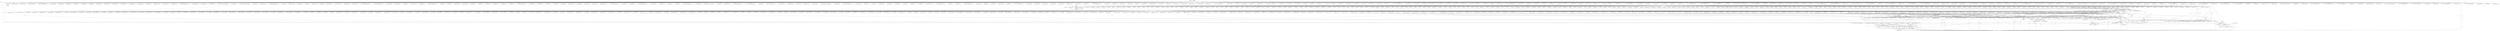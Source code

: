 digraph "0_ImageMagick_56d6e20de489113617cbbddaf41e92600a34db22@pointer" {
"1018699" [label="(Call,LocaleCompare(keyword,\"degrees\"))"];
"1000230" [label="(Call,keyword=(const char *) NULL)"];
"1000232" [label="(Call,(const char *) NULL)"];
"1018660" [label="(Call,keyword=(const char *) attributes[i++])"];
"1018662" [label="(Call,(const char *) attributes[i++])"];
"1017952" [label="(Call,(const char *) attributes[i++])"];
"1017930" [label="(Call,attributes == (const xmlChar **) NULL)"];
"1000185" [label="(MethodParameterIn,const xmlChar **attributes)"];
"1017932" [label="(Call,(const xmlChar **) NULL)"];
"1017918" [label="(Call,(Image *) NULL)"];
"1017908" [label="(Call,(Image*) NULL)"];
"1000237" [label="(Call,(char *) NULL)"];
"1018641" [label="(Call,attributes != (const xmlChar **) NULL)"];
"1017940" [label="(Call,attributes[i] != (const xmlChar *) NULL)"];
"1017972" [label="(Call,(const char *) attributes[i])"];
"1017944" [label="(Call,(const xmlChar *) NULL)"];
"1018177" [label="(Call,(const char *) attributes[i])"];
"1018135" [label="(Call,attributes == (const xmlChar **) NULL)"];
"1018137" [label="(Call,(const xmlChar **) NULL)"];
"1018123" [label="(Call,(Image *) NULL)"];
"1018113" [label="(Call,(Image*) NULL)"];
"1018145" [label="(Call,attributes[i] != (const xmlChar *) NULL)"];
"1018149" [label="(Call,(const xmlChar *) NULL)"];
"1018157" [label="(Call,(const char *) attributes[i++])"];
"1018643" [label="(Call,(const xmlChar **) NULL)"];
"1018629" [label="(Call,(Image *) NULL)"];
"1018251" [label="(Call,(Image*) NULL)"];
"1018046" [label="(Call,(Image*) NULL)"];
"1018698" [label="(Call,LocaleCompare(keyword,\"degrees\") == 0)"];
"1018714" [label="(Call,ThrowMSLException(OptionError,\"UnrecognizedAttribute\",\n                    keyword))"];
"1018747" [label="(Call,ThrowMSLException(OptionError,\"UnrecognizedAttribute\",\n                    keyword))"];
"1018754" [label="(Call,ThrowMSLException(OptionError,\"UnrecognizedAttribute\",\n                    keyword))"];
"1005355" [label="(Call,LocaleCompare(keyword,\"encoding\"))"];
"1008599" [label="(Call,(const char *) attributes[i])"];
"1018046" [label="(Call,(Image*) NULL)"];
"1017467" [label="(Call,(Image *) NULL)"];
"1017623" [label="(Call,(const char *) attributes[i])"];
"1018250" [label="(Identifier,stereoImage)"];
"1006461" [label="(Call,(const char *) attributes[i])"];
"1014935" [label="(Call,(const char *) attributes[i++])"];
"1002795" [label="(Call,LocaleCompare(keyword,\"height\"))"];
"1008311" [label="(Call,SetMSLAttributes(msl_info,keyword,value))"];
"1014502" [label="(Call,(Image *) NULL)"];
"1018943" [label="(Call,attributes != (const xmlChar **) NULL)"];
"1003100" [label="(Call,(char **) NULL)"];
"1004484" [label="(Call,(const char *) attributes[i++])"];
"1006556" [label="(Call,ThrowMSLException(OptionError,\"UnrecognizedAttribute\",\n                    keyword))"];
"1014729" [label="(Call,(const xmlChar *) NULL)"];
"1016655" [label="(Call,LocaleCompare(keyword,\"sigma\"))"];
"1018146" [label="(Call,attributes[i])"];
"1001198" [label="(Call,LocaleCompare(keyword,\"text\"))"];
"1008967" [label="(Call,LocaleCompare(keyword,\"image\"))"];
"1000234" [label="(Identifier,NULL)"];
"1006772" [label="(Call,attributes[i] != (const xmlChar *) NULL)"];
"1009820" [label="(Call,(const xmlChar *) NULL)"];
"1018179" [label="(Call,attributes[i])"];
"1016133" [label="(Call,(const char *) NULL)"];
"1005377" [label="(Call,LocaleCompare(keyword, \"fill\"))"];
"1018139" [label="(Identifier,NULL)"];
"1003342" [label="(Call,(const xmlChar *) NULL)"];
"1008856" [label="(Call,(Image *) NULL)"];
"1004334" [label="(Call,(const xmlChar *) NULL)"];
"1019519" [label="(Call,LocaleCompare(keyword,\"filename\"))"];
"1007309" [label="(Call,LocaleCompare(keyword, \"fill\"))"];
"1019473" [label="(Call,attributes[i] != (const xmlChar *) NULL)"];
"1010496" [label="(Call,LocaleCompare(keyword,\"radius\"))"];
"1004223" [label="(Call,(Image *) NULL)"];
"1014856" [label="(Call,(Image *) NULL)"];
"1001578" [label="(Call,(const xmlChar *) NULL)"];
"1014978" [label="(Call,(char **) NULL)"];
"1018253" [label="(Identifier,NULL)"];
"1003329" [label="(Call,attributes != (const xmlChar **) NULL)"];
"1014133" [label="(Call,LocaleCompare(keyword,\"support\"))"];
"1007963" [label="(Call,attributes[i] != (const xmlChar *) NULL)"];
"1018123" [label="(Call,(Image *) NULL)"];
"1004977" [label="(Call,attributes[i] != (const xmlChar *) NULL)"];
"1017066" [label="(Call,LocaleCompare(keyword,\"geometry\"))"];
"1004729" [label="(Call,(const xmlChar *) NULL)"];
"1015625" [label="(Call,LocaleCompare(keyword,\"geometry\"))"];
"1006286" [label="(Call,LocaleCompare(keyword,\"geometry\"))"];
"1009144" [label="(Call,(const char *) attributes[i])"];
"1010004" [label="(Call,LocaleCompare(keyword,\"whiteness\"))"];
"1012873" [label="(Call,(const char *) attributes[i++])"];
"1010794" [label="(Call,attributes[i] != (const xmlChar *) NULL)"];
"1011528" [label="(Call,LocaleCompare(keyword,\"affine\"))"];
"1001259" [label="(Call,LocaleCompare(keyword, \"undercolor\"))"];
"1008628" [label="(Call,(char **) NULL)"];
"1018781" [label="(Call,(Image *) NULL)"];
"1001605" [label="(Call,(const char *) attributes[i])"];
"1003476" [label="(Call,(Image *) NULL)"];
"1005917" [label="(Call,LocaleCompare(keyword, \"undercolor\"))"];
"1018757" [label="(Identifier,keyword)"];
"1000279" [label="(Call,(Image *) NULL)"];
"1019173" [label="(Call,(char **) NULL)"];
"1008642" [label="(Call,LocaleCompare(keyword,\"gamma\"))"];
"1006818" [label="(Call,ThrowMSLException(OptionError,\"UnrecognizedAttribute\",\n                    keyword))"];
"1001764" [label="(Call,(const char *) attributes[i++])"];
"1005603" [label="(Call,(char **) NULL)"];
"1018251" [label="(Call,(Image*) NULL)"];
"1008429" [label="(Call,LocaleCompare(keyword,\"geometry\"))"];
"1017950" [label="(Call,keyword=(const char *) attributes[i++])"];
"1000855" [label="(Call,LocaleCompare(keyword,\"geometry\"))"];
"1018952" [label="(Call,attributes[i] != (const xmlChar *) NULL)"];
"1006241" [label="(Call,(const xmlChar *) NULL)"];
"1000950" [label="(Call,LocaleCompare(keyword,\"rotate\"))"];
"1017951" [label="(Identifier,keyword)"];
"1018038" [label="(Call,ThrowMSLException(OptionError,\"UnrecognizedAttribute\",keyword))"];
"1017032" [label="(Call,(const char *) attributes[i++])"];
"1018301" [label="(Call,ThrowMSLException(OptionError,\"Missing stereo image\",keyword))"];
"1010704" [label="(Call,LocaleCompare(keyword,\"fill\"))"];
"1014011" [label="(Call,(const char *) attributes[i++])"];
"1018664" [label="(Call,attributes[i++])"];
"1012993" [label="(Call,(Image *) NULL)"];
"1017221" [label="(Call,(Image *) NULL)"];
"1017941" [label="(Call,attributes[i])"];
"1019184" [label="(Call,ThrowMSLException(OptionError,\"UnrecognizedAttribute\",keyword))"];
"1002102" [label="(Call,LocaleCompare(keyword, \"fill\"))"];
"1003024" [label="(Call,(const char *) attributes[i])"];
"1019164" [label="(Call,LocaleCompare(keyword,\"threshold\"))"];
"1018373" [label="(Call,(const char *) attributes[i])"];
"1000529" [label="(Call,attributes[i] != (const xmlChar *) NULL)"];
"1014248" [label="(Call,(Image *) NULL)"];
"1007724" [label="(Call,(char **) NULL)"];
"1007223" [label="(Call,(const xmlChar *) NULL)"];
"1016717" [label="(Call,ThrowMSLException(OptionError,\"UnrecognizedAttribute\",\n                    keyword))"];
"1002993" [label="(Call,attributes[i] != (const xmlChar *) NULL)"];
"1004615" [label="(Call,LocaleCompare(keyword,\"y\"))"];
"1009893" [label="(Call,(char **) NULL)"];
"1014083" [label="(Call,LocaleCompare(keyword,\"geometry\"))"];
"1000758" [label="(Call,LocaleCompare(keyword,\"density\"))"];
"1005986" [label="(Call,LocaleCompare(keyword,\"y\"))"];
"1015374" [label="(Call,LocaleCompare(keyword,\"height\"))"];
"1016673" [label="(Call,LocaleCompare(keyword,\"x\"))"];
"1004956" [label="(Call,(Image *) NULL)"];
"1014663" [label="(Call,(Image *) NULL)"];
"1006434" [label="(Call,(const xmlChar *) NULL)"];
"1016633" [label="(Call,LocaleCompare(keyword,\"opacity\"))"];
"1013026" [label="(Call,(const char *) attributes[i++])"];
"1016244" [label="(Call,SetMSLAttributes(msl_info,keyword,value))"];
"1002331" [label="(Call,(const xmlChar *) NULL)"];
"1008729" [label="(Call,(Image *) NULL)"];
"1003572" [label="(Call,LocaleCompare(keyword,\"channel\"))"];
"1015066" [label="(Call,(Image *) NULL)"];
"1007077" [label="(Call,attributes[i] != (const xmlChar *) NULL)"];
"1006523" [label="(Call,(char **) NULL)"];
"1002406" [label="(Call,LocaleCompare(keyword,\"opacity\"))"];
"1014268" [label="(Call,attributes != (const xmlChar **) NULL)"];
"1002499" [label="(Call,(Image *) NULL)"];
"1017534" [label="(Call,ThrowMSLException(OptionError,\"UnrecognizedAttribute\",\n                    keyword))"];
"1009570" [label="(Call,ThrowMSLException(OptionError,\"UnrecognizedAttribute\",\n                    keyword))"];
"1012861" [label="(Call,attributes[i] != (const xmlChar *) NULL)"];
"1019031" [label="(Call,(const char *) NULL)"];
"1018166" [label="(Call,InterpretImageProperties(msl_info->image_info[n],\n          msl_info->attributes[n],(const char *) attributes[i]))"];
"1013260" [label="(Call,attributes[i] != (const xmlChar *) NULL)"];
"1017114" [label="(Call,LocaleCompare(keyword,\"width\"))"];
"1009162" [label="(Call,LocaleCompare(keyword,\"bordercolor\"))"];
"1008883" [label="(Call,attributes[i] != (const xmlChar *) NULL)"];
"1009667" [label="(Call,attributes[i] != (const xmlChar *) NULL)"];
"1010906" [label="(Call,attributes[i] != (const xmlChar *) NULL)"];
"1007655" [label="(Call,attributes != (const xmlChar **) NULL)"];
"1007668" [label="(Call,(const xmlChar *) NULL)"];
"1005116" [label="(Call,(const char *) attributes[i++])"];
"1007621" [label="(Call,(Image *) NULL)"];
"1018821" [label="(Call,(Image *) NULL)"];
"1012770" [label="(Call,LocaleCompare(keyword,\"raise\"))"];
"1019118" [label="(Call,attributes[i] != (const xmlChar *) NULL)"];
"1013005" [label="(Call,attributes != (const xmlChar **) NULL)"];
"1000232" [label="(Call,(const char *) NULL)"];
"1011472" [label="(Call,(const xmlChar **) NULL)"];
"1006479" [label="(Call,LocaleCompare(keyword,\"geometry\"))"];
"1013107" [label="(Call,(char **) NULL)"];
"1013619" [label="(Call,attributes == (const xmlChar **) NULL)"];
"1007219" [label="(Call,attributes[i] != (const xmlChar *) NULL)"];
"1000235" [label="(Call,value=(char *) NULL)"];
"1017604" [label="(Call,(const char *) attributes[i++])"];
"1008762" [label="(Call,(const char *) attributes[i++])"];
"1009275" [label="(Call,LocaleCompare(keyword,\"opacity\"))"];
"1009373" [label="(Call,ThrowMSLException(OptionError,\"UnrecognizedAttribute\",\n                    keyword))"];
"1018560" [label="(Call,(Image *) NULL)"];
"1016302" [label="(Call,attributes[i] != (const xmlChar *) NULL)"];
"1006249" [label="(Call,(const char *) attributes[i++])"];
"1003448" [label="(Call,(const char *) NULL)"];
"1015731" [label="(Call,attributes == (const xmlChar **) NULL)"];
"1000307" [label="(Call,(const xmlChar *) NULL)"];
"1010825" [label="(Call,(const char *) attributes[i])"];
"1018071" [label="(Call,(Image *) NULL)"];
"1008874" [label="(Call,attributes != (const xmlChar **) NULL)"];
"1019122" [label="(Call,(const xmlChar *) NULL)"];
"1002861" [label="(Call,LocaleCompare(keyword,\"y\"))"];
"1017353" [label="(Call,LocaleCompare(keyword,\"x\"))"];
"1008651" [label="(Call,(char **) NULL)"];
"1010806" [label="(Call,(const char *) attributes[i++])"];
"1017596" [label="(Call,(const xmlChar *) NULL)"];
"1002533" [label="(Call,(const char *) attributes[i++])"];
"1002705" [label="(Call,attributes[i] != (const xmlChar *) NULL)"];
"1007108" [label="(Call,(const char *) attributes[i])"];
"1018714" [label="(Call,ThrowMSLException(OptionError,\"UnrecognizedAttribute\",\n                    keyword))"];
"1017492" [label="(Call,(const xmlChar *) NULL)"];
"1003350" [label="(Call,(const char *) attributes[i++])"];
"1017427" [label="(Call,(Image *) NULL)"];
"1018758" [label="(ControlStructure,break;)"];
"1009954" [label="(Call,LocaleCompare(keyword,\"lightness\"))"];
"1015276" [label="(Call,(Image *) NULL)"];
"1009698" [label="(Call,(const char *) attributes[i])"];
"1018125" [label="(Identifier,NULL)"];
"1018149" [label="(Call,(const xmlChar *) NULL)"];
"1005095" [label="(Call,attributes != (const xmlChar **) NULL)"];
"1018136" [label="(Identifier,attributes)"];
"1004549" [label="(Call,LocaleCompare(keyword,\"height\"))"];
"1008160" [label="(Call,(const xmlChar *) NULL)"];
"1009907" [label="(Call,LocaleCompare(keyword,\"factor\"))"];
"1000185" [label="(MethodParameterIn,const xmlChar **attributes)"];
"1004968" [label="(Call,attributes != (const xmlChar **) NULL)"];
"1011752" [label="(Call,LocaleCompare(keyword, \"fill\"))"];
"1019108" [label="(Call,attributes == (const xmlChar **) NULL)"];
"1000541" [label="(Call,(const char *) attributes[i++])"];
"1016551" [label="(Call,attributes[i] != (const xmlChar *) NULL)"];
"1011228" [label="(Call,(const xmlChar *) NULL)"];
"1011479" [label="(Call,attributes[i] != (const xmlChar *) NULL)"];
"1017254" [label="(Call,(const char *) attributes[i++])"];
"1006803" [label="(Call,(const char *) attributes[i])"];
"1010626" [label="(Call,(const xmlChar *) NULL)"];
"1013264" [label="(Call,(const xmlChar *) NULL)"];
"1018710" [label="(Call,(char **) NULL)"];
"1003418" [label="(Call,LocaleCompare(keyword,\"image\"))"];
"1004774" [label="(Call,LocaleCompare(keyword,\"display\"))"];
"1007738" [label="(Call,LocaleCompare(keyword,\"channel\"))"];
"1004756" [label="(Call,(const char *) attributes[i])"];
"1015773" [label="(Call,(const char *) attributes[i])"];
"1007056" [label="(Call,(Image *) NULL)"];
"1012008" [label="(Call,(char **) NULL)"];
"1014598" [label="(Call,LocaleCompare(keyword,\"x\"))"];
"1018629" [label="(Call,(Image *) NULL)"];
"1005023" [label="(Call,ThrowMSLException(OptionError,\"UnrecognizedAttribute\",\n                    keyword))"];
"1017908" [label="(Call,(Image*) NULL)"];
"1001565" [label="(Call,attributes != (const xmlChar **) NULL)"];
"1010106" [label="(Call,attributes[i] != (const xmlChar *) NULL)"];
"1006586" [label="(Call,(Image *) NULL)"];
"1010507" [label="(Call,(char **) NULL)"];
"1004701" [label="(Call,(Image *) NULL)"];
"1010304" [label="(Call,(const char *) attributes[i])"];
"1018111" [label="(Call,*\n          stereoImage = (Image*) NULL)"];
"1010155" [label="(Call,LocaleCompare(keyword,\"channel\"))"];
"1008568" [label="(Call,attributes == (const xmlChar **) NULL)"];
"1010285" [label="(Call,(const char *) attributes[i++])"];
"1018716" [label="(Literal,\"UnrecognizedAttribute\")"];
"1003387" [label="(Call,LocaleCompare(keyword,\"compose\"))"];
"1009188" [label="(Call,LocaleCompare(keyword,\"fuzz\"))"];
"1008556" [label="(Call,(Image *) NULL)"];
"1017020" [label="(Call,attributes[i] != (const xmlChar *) NULL)"];
"1017972" [label="(Call,(const char *) attributes[i])"];
"1001867" [label="(Call,LocaleCompare(keyword,\"radius\"))"];
"1001983" [label="(Call,(Image *) NULL)"];
"1017944" [label="(Call,(const xmlChar *) NULL)"];
"1008486" [label="(Call,(Image *) NULL)"];
"1000385" [label="(Call,LocaleCompare(keyword,\"noise\"))"];
"1018416" [label="(Call,(Image *) NULL)"];
"1013153" [label="(Call,(Image *) NULL)"];
"1002754" [label="(Call,LocaleCompare(keyword,\"geometry\"))"];
"1002817" [label="(Call,LocaleCompare(keyword,\"width\"))"];
"1005104" [label="(Call,attributes[i] != (const xmlChar *) NULL)"];
"1018155" [label="(Call,keyword=(const char *) attributes[i++])"];
"1004737" [label="(Call,(const char *) attributes[i++])"];
"1002567" [label="(Call,LocaleCompare(keyword,\"radius\"))"];
"1018754" [label="(Call,ThrowMSLException(OptionError,\"UnrecognizedAttribute\",\n                    keyword))"];
"1004321" [label="(Call,attributes != (const xmlChar **) NULL)"];
"1007796" [label="(Call,(char **) NULL)"];
"1019259" [label="(Call,(const char *) attributes[i++])"];
"1009457" [label="(Call,attributes != (const xmlChar **) NULL)"];
"1018177" [label="(Call,(const char *) attributes[i])"];
"1007451" [label="(Call,LocaleCompare(keyword,\"outer\"))"];
"1015555" [label="(Call,(const char *) attributes[i])"];
"1017918" [label="(Call,(Image *) NULL)"];
"1017974" [label="(Call,attributes[i])"];
"1015787" [label="(Call,LocaleCompare(keyword,\"clip-mask\"))"];
"1014913" [label="(Call,attributes == (const xmlChar **) NULL)"];
"1009104" [label="(Call,attributes != (const xmlChar **) NULL)"];
"1018888" [label="(Call,ThrowMSLException(OptionError,\"UnrecognizedAttribute\",\n                    keyword))"];
"1004476" [label="(Call,(const xmlChar *) NULL)"];
"1005333" [label="(Call,LocaleCompare(keyword,\"density\"))"];
"1007473" [label="(Call,LocaleCompare(keyword,\"width\"))"];
"1010545" [label="(Call,(Image *) NULL)"];
"1004443" [label="(Call,(Image *) NULL)"];
"1005702" [label="(Call,(char **) NULL)"];
"1017961" [label="(Call,InterpretImageProperties(msl_info->image_info[n],\n          msl_info->attributes[n],(const char *) attributes[i]))"];
"1017912" [label="(Call,msl_info->image[n] == (Image *) NULL)"];
"1011909" [label="(Call,(char **) NULL)"];
"1000417" [label="(Call,ThrowMSLException(OptionError,\"UnrecognizedAttribute\",\n                    keyword))"];
"1017641" [label="(Call,LocaleCompare(keyword,\"geometry\"))"];
"1010896" [label="(Call,attributes == (const xmlChar **) NULL)"];
"1016018" [label="(Call,LocaleCompare(keyword, \"opacity\"))"];
"1015941" [label="(Call,LocaleCompare(keyword,\"density\"))"];
"1018983" [label="(Call,(const char *) attributes[i])"];
"1006679" [label="(Call,(const char *) attributes[i])"];
"1002839" [label="(Call,LocaleCompare(keyword,\"x\"))"];
"1009478" [label="(Call,(const char *) attributes[i++])"];
"1009559" [label="(Call,(char **) NULL)"];
"1016998" [label="(Call,(Image *) NULL)"];
"1018700" [label="(Identifier,keyword)"];
"1016530" [label="(Call,(Image *) NULL)"];
"1006005" [label="(Call,ThrowMSLException(OptionError,\"UnrecognizedAttribute\",\n                    keyword))"];
"1018044" [label="(Call,watermark != (Image*) NULL)"];
"1008004" [label="(Call,LocaleCompare(keyword,\"height\"))"];
"1005008" [label="(Call,(const char *) attributes[i])"];
"1005566" [label="(Call,(char **) NULL)"];
"1018648" [label="(Identifier,i)"];
"1014635" [label="(Call,ThrowMSLException(OptionError,\"UnrecognizedAttribute\",keyword))"];
"1002635" [label="(Call,(Image *) NULL)"];
"1002016" [label="(Call,(const xmlChar *) NULL)"];
"1007713" [label="(Call,LocaleCompare(keyword,\"blue\"))"];
"1017744" [label="(Call,(const xmlChar *) NULL)"];
"1018137" [label="(Call,(const xmlChar **) NULL)"];
"1004884" [label="(Call,(const char *) attributes[i])"];
"1010188" [label="(Call,LocaleCompare(keyword,\"gray\"))"];
"1014829" [label="(Call,ThrowMSLException(OptionError,\"UnrecognizedAttribute\",\n                    keyword))"];
"1002880" [label="(Call,ThrowMSLException(OptionError,\"UnrecognizedAttribute\",\n                    keyword))"];
"1008355" [label="(Call,attributes[i] != (const xmlChar *) NULL)"];
"1018873" [label="(Call,(const char *) attributes[i])"];
"1015288" [label="(Call,attributes != (const xmlChar **) NULL)"];
"1003211" [label="(Call,LocaleCompare(keyword,\"y\"))"];
"1018755" [label="(Identifier,OptionError)"];
"1004306" [label="(Call,(Image *) NULL)"];
"1013999" [label="(Call,attributes[i] != (const xmlChar *) NULL)"];
"1004503" [label="(Call,(const char *) attributes[i])"];
"1018135" [label="(Call,attributes == (const xmlChar **) NULL)"];
"1009466" [label="(Call,attributes[i] != (const xmlChar *) NULL)"];
"1016293" [label="(Call,attributes != (const xmlChar **) NULL)"];
"1003989" [label="(Call,(Image *) NULL)"];
"1012916" [label="(Call,(char *) NULL)"];
"1015040" [label="(Call,ThrowMSLException(OptionError,\"UnrecognizedElement\",(const char *) tag))"];
"1016458" [label="(Call,ThrowMSLException(OptionError,\"UnrecognizedAttribute\",\n                    keyword))"];
"1002451" [label="(Call,(Image *) NULL)"];
"1003042" [label="(Call,LocaleCompare(keyword,\"bordercolor\"))"];
"1006330" [label="(Call,(char **) NULL)"];
"1017906" [label="(Call,*\n          watermark = (Image*) NULL)"];
"1017789" [label="(Call,LocaleCompare(keyword,\"geometry\"))"];
"1003735" [label="(Call,LocaleCompare(keyword,\"mask\"))"];
"1000936" [label="(Call,(char **) NULL)"];
"1004989" [label="(Call,(const char *) attributes[i++])"];
"1002061" [label="(Call,LocaleCompare(keyword,\"compose\"))"];
"1008367" [label="(Call,(const char *) attributes[i++])"];
"1006216" [label="(Call,(Image *) NULL)"];
"1016823" [label="(Call,attributes != (const xmlChar **) NULL)"];
"1000959" [label="(Call,(char **) NULL)"];
"1011491" [label="(Call,(const char *) attributes[i++])"];
"1000533" [label="(Call,(const xmlChar *) NULL)"];
"1018113" [label="(Call,(Image*) NULL)"];
"1004330" [label="(Call,attributes[i] != (const xmlChar *) NULL)"];
"1005430" [label="(Call,LocaleCompare(keyword,\"geometry\"))"];
"1013798" [label="(Call,ThrowMSLException(OptionError,\"UnrecognizedAttribute\",keyword))"];
"1013667" [label="(Call,(const char *) attributes[i])"];
"1000315" [label="(Call,(const char *) attributes[i++])"];
"1005726" [label="(Call,(char **) NULL)"];
"1018494" [label="(Call,LocaleCompare(keyword,\"indexes\"))"];
"1017685" [label="(Call,ThrowMSLException(OptionError,\"UnrecognizedAttribute\",\n                    keyword))"];
"1017929" [label="(ControlStructure,if (attributes == (const xmlChar **) NULL))"];
"1012865" [label="(Call,(const xmlChar *) NULL)"];
"1009515" [label="(Call,LocaleCompare(keyword,\"geometry\"))"];
"1017564" [label="(Call,(Image *) NULL)"];
"1019001" [label="(Call,LocaleCompare(keyword,\"image\"))"];
"1008346" [label="(Call,attributes != (const xmlChar **) NULL)"];
"1013501" [label="(Call,LocaleCompare(keyword,\"x\"))"];
"1015346" [label="(Call,LocaleCompare(keyword,\"geometry\"))"];
"1014111" [label="(Call,LocaleCompare(keyword,\"height\"))"];
"1012707" [label="(Call,LocaleCompare(keyword,\"geometry\"))"];
"1007182" [label="(Call,(Image *) NULL)"];
"1004099" [label="(Call,LocaleCompare(keyword,\"x\"))"];
"1017519" [label="(Call,(const char *) attributes[i])"];
"1015669" [label="(Call,(char **) NULL)"];
"1012748" [label="(Call,LocaleCompare(keyword,\"height\"))"];
"1016902" [label="(Call,LocaleCompare(keyword,\"sigma\"))"];
"1018321" [label="(Call,(Image *) NULL)"];
"1012970" [label="(Call,SetMSLAttributes(msl_info,keyword,value))"];
"1001783" [label="(Call,(const char *) attributes[i])"];
"1004463" [label="(Call,attributes != (const xmlChar **) NULL)"];
"1008334" [label="(Call,(Image *) NULL)"];
"1019463" [label="(Call,attributes == (const xmlChar **) NULL)"];
"1014277" [label="(Call,attributes[i] != (const xmlChar *) NULL)"];
"1002425" [label="(Call,ThrowMSLException(OptionError,\"UnrecognizedAttribute\",\n                    keyword))"];
"1007967" [label="(Call,(const xmlChar *) NULL)"];
"1017364" [label="(Call,(char **) NULL)"];
"1010414" [label="(Call,attributes[i] != (const xmlChar *) NULL)"];
"1002997" [label="(Call,(const xmlChar *) NULL)"];
"1009658" [label="(Call,attributes != (const xmlChar **) NULL)"];
"1004593" [label="(Call,LocaleCompare(keyword,\"x\"))"];
"1008932" [label="(Call,LocaleCompare(keyword,\"dither\"))"];
"1015515" [label="(Call,attributes != (const xmlChar **) NULL)"];
"1018715" [label="(Identifier,OptionError)"];
"1010518" [label="(Call,ThrowMSLException(OptionError,\"UnrecognizedAttribute\",\n                    keyword))"];
"1017910" [label="(Identifier,NULL)"];
"1014556" [label="(Call,(const char *) attributes[i])"];
"1014003" [label="(Call,(const xmlChar *) NULL)"];
"1001731" [label="(Call,(Image *) NULL)"];
"1014048" [label="(Call,LocaleCompare(keyword,\"filter\"))"];
"1018623" [label="(Call,msl_info->image[n] == (Image *) NULL)"];
"1008781" [label="(Call,(const char *) attributes[i])"];
"1015487" [label="(Call,(Image *) NULL)"];
"1018156" [label="(Identifier,keyword)"];
"1017378" [label="(Call,LocaleCompare(keyword,\"y\"))"];
"1013272" [label="(Call,(const char *) attributes[i++])"];
"1011255" [label="(Call,(const char *) attributes[i])"];
"1018749" [label="(Literal,\"UnrecognizedAttribute\")"];
"1004853" [label="(Call,attributes[i] != (const xmlChar *) NULL)"];
"1014528" [label="(Call,(const xmlChar *) NULL)"];
"1003765" [label="(Call,(const char *) NULL)"];
"1003943" [label="(Call,(char **) NULL)"];
"1013481" [label="(Call,LocaleCompare(keyword,\"width\"))"];
"1010418" [label="(Call,(const xmlChar *) NULL)"];
"1017938" [label="(Identifier,i)"];
"1010884" [label="(Call,(Image *) NULL)"];
"1001801" [label="(Call,LocaleCompare(keyword,\"channel\"))"];
"1002239" [label="(Call,(Image *) NULL)"];
"1001328" [label="(Call,LocaleCompare(keyword,\"y\"))"];
"1018276" [label="(Call,(Image *) NULL)"];
"1007492" [label="(Call,ThrowMSLException(OptionError,\"UnrecognizedAttribute\",\n                    keyword))"];
"1017740" [label="(Call,attributes[i] != (const xmlChar *) NULL)"];
"1008590" [label="(Call,(const char *) attributes[i++])"];
"1012662" [label="(Call,(const xmlChar *) NULL)"];
"1007407" [label="(Call,LocaleCompare(keyword,\"height\"))"];
"1015753" [label="(Call,(const char *) attributes[i++])"];
"1010097" [label="(Call,attributes != (const xmlChar **) NULL)"];
"1017935" [label="(ControlStructure,break;)"];
"1012851" [label="(Call,attributes == (const xmlChar **) NULL)"];
"1018659" [label="(Block,)"];
"1016362" [label="(Call,(char **) NULL)"];
"1014756" [label="(Call,(const char *) attributes[i])"];
"1001752" [label="(Call,attributes[i] != (const xmlChar *) NULL)"];
"1003800" [label="(Call,LocaleCompare(keyword,\"opacity\"))"];
"1017986" [label="(Call,LocaleCompare(keyword,\"image\"))"];
"1006237" [label="(Call,attributes[i] != (const xmlChar *) NULL)"];
"1018706" [label="(Identifier,geometry_info)"];
"1006639" [label="(Call,attributes != (const xmlChar **) NULL)"];
"1012907" [label="(Call,LocaleCompare(keyword,\"filename\"))"];
"1011324" [label="(Call,LocaleCompare(keyword,\"dither\"))"];
"1013755" [label="(Call,LocaleCompare(keyword,\"x-resolution\"))"];
"1016376" [label="(Call,LocaleCompare(keyword,\"elevation\"))"];
"1010922" [label="(Call,(const char *) attributes[i++])"];
"1003720" [label="(Call,LocaleCompare(keyword,\"image\"))"];
"1004832" [label="(Call,(Image *) NULL)"];
"1018641" [label="(Call,attributes != (const xmlChar **) NULL)"];
"1002213" [label="(Call,ThrowMSLException(OptionError,\"UnrecognizedAttribute\",\n                    keyword))"];
"1010110" [label="(Call,(const xmlChar *) NULL)"];
"1006931" [label="(Call,(Image *) NULL)"];
"1012230" [label="(Call,LocaleCompare(keyword,\"weight\"))"];
"1013929" [label="(Call,(Image *) NULL)"];
"1009203" [label="(Call,(char **) NULL)"];
"1014785" [label="(Call,(char **) NULL)"];
"1000303" [label="(Call,attributes[i] != (const xmlChar *) NULL)"];
"1007941" [label="(Call,(Image *) NULL)"];
"1005838" [label="(Call,LocaleCompare(keyword,\"text\"))"];
"1008404" [label="(Call,LocaleCompare(keyword,\"amount\"))"];
"1003532" [label="(Call,(const char *) attributes[i])"];
"1007810" [label="(Call,LocaleCompare(keyword,\"red\"))"];
"1016698" [label="(Call,LocaleCompare(keyword,\"y\"))"];
"1008887" [label="(Call,(const xmlChar *) NULL)"];
"1009470" [label="(Call,(const xmlChar *) NULL)"];
"1003068" [label="(Call,LocaleCompare(keyword,\"fill\"))"];
"1019247" [label="(Call,attributes[i] != (const xmlChar *) NULL)"];
"1012658" [label="(Call,attributes[i] != (const xmlChar *) NULL)"];
"1019547" [label="(Call,SetMSLAttributes(msl_info,keyword,value))"];
"1003369" [label="(Call,(const char *) attributes[i])"];
"1006430" [label="(Call,attributes[i] != (const xmlChar *) NULL)"];
"1011900" [label="(Call,LocaleCompare(keyword,\"rotate\"))"];
"1008619" [label="(Call,LocaleCompare(keyword,\"black\"))"];
"1002717" [label="(Call,(const char *) attributes[i++])"];
"1003958" [label="(Call,LocaleCompare(keyword,\"tile\"))"];
"1002012" [label="(Call,attributes[i] != (const xmlChar *) NULL)"];
"1001892" [label="(Call,LocaleCompare(keyword,\"sigma\"))"];
"1009113" [label="(Call,attributes[i] != (const xmlChar *) NULL)"];
"1015528" [label="(Call,(const xmlChar *) NULL)"];
"1010273" [label="(Call,attributes[i] != (const xmlChar *) NULL)"];
"1012893" [label="(Call,(const char *) attributes[i])"];
"1013778" [label="(Call,LocaleCompare(keyword,\"y-resolution\"))"];
"1004660" [label="(Call,(Image *) NULL)"];
"1007771" [label="(Call,LocaleCompare(keyword,\"gamma\"))"];
"1014955" [label="(Call,(const char *) attributes[i])"];
"1008202" [label="(Call,LocaleCompare(keyword,\"color\"))"];
"1017024" [label="(Call,(const xmlChar *) NULL)"];
"1018533" [label="(Call,ThrowMSLException(OptionError,\"UnrecognizedAttribute\",\n                    keyword))"];
"1010798" [label="(Call,(const xmlChar *) NULL)"];
"1017273" [label="(Call,(const char *) attributes[i])"];
"1009865" [label="(Call,LocaleCompare(keyword,\"blackness\"))"];
"1015745" [label="(Call,(const xmlChar *) NULL)"];
"1001306" [label="(Call,LocaleCompare(keyword,\"x\"))"];
"1010941" [label="(Call,(const char *) attributes[i])"];
"1008146" [label="(Call,attributes == (const xmlChar **) NULL)"];
"1017233" [label="(Call,attributes != (const xmlChar **) NULL)"];
"1016888" [label="(Call,(char **) NULL)"];
"1015396" [label="(Call,LocaleCompare(keyword,\"width\"))"];
"1012032" [label="(Call,(char **) NULL)"];
"1010653" [label="(Call,(const char *) attributes[i])"];
"1008582" [label="(Call,(const xmlChar *) NULL)"];
"1018718" [label="(ControlStructure,break;)"];
"1006268" [label="(Call,(const char *) attributes[i])"];
"1014737" [label="(Call,(const char *) attributes[i++])"];
"1009807" [label="(Call,attributes != (const xmlChar **) NULL)"];
"1003550" [label="(Call,LocaleCompare(keyword,\"blend\"))"];
"1016542" [label="(Call,attributes != (const xmlChar **) NULL)"];
"1003932" [label="(Call,LocaleCompare(keyword,\"rotate\"))"];
"1010862" [label="(Call,ThrowMSLException(OptionError,\"UnrecognizedAttribute\",keyword))"];
"1013461" [label="(Call,LocaleCompare(keyword,\"height\"))"];
"1000334" [label="(Call,(const char *) attributes[i])"];
"1001284" [label="(Call,LocaleCompare(keyword,\"weight\"))"];
"1011730" [label="(Call,LocaleCompare(keyword,\"encoding\"))"];
"1002043" [label="(Call,(const char *) attributes[i])"];
"1014524" [label="(Call,attributes[i] != (const xmlChar *) NULL)"];
"1009445" [label="(Call,(Image *) NULL)"];
"1007231" [label="(Call,(const char *) attributes[i++])"];
"1001878" [label="(Call,(char **) NULL)"];
"1006409" [label="(Call,(Image *) NULL)"];
"1009298" [label="(Call,LocaleCompare(keyword,\"x\"))"];
"1001942" [label="(Call,(Image *) NULL)"];
"1004472" [label="(Call,attributes[i] != (const xmlChar *) NULL)"];
"1019593" [label="(Call,value != NULL)"];
"1018717" [label="(Identifier,keyword)"];
"1012274" [label="(Call,LocaleCompare(keyword,\"y\"))"];
"1001743" [label="(Call,attributes != (const xmlChar **) NULL)"];
"1001586" [label="(Call,(const char *) attributes[i++])"];
"1006228" [label="(Call,attributes != (const xmlChar **) NULL)"];
"1010137" [label="(Call,(const char *) attributes[i])"];
"1009780" [label="(Call,(Image *) NULL)"];
"1015164" [label="(Call,LocaleCompare(keyword,\"height\"))"];
"1007089" [label="(Call,(const char *) attributes[i++])"];
"1015719" [label="(Call,(Image *) NULL)"];
"1006964" [label="(Call,(const char *) attributes[i++])"];
"1019251" [label="(Call,(const xmlChar *) NULL)"];
"1013538" [label="(Call,ThrowMSLException(OptionError,\"UnrecognizedAttribute\",keyword))"];
"1004844" [label="(Call,attributes != (const xmlChar **) NULL)"];
"1018143" [label="(Identifier,i)"];
"1015078" [label="(Call,attributes != (const xmlChar **) NULL)"];
"1014389" [label="(Call,LocaleCompare(keyword,\"y\"))"];
"1006368" [label="(Call,(Image *) NULL)"];
"1016351" [label="(Call,LocaleCompare(keyword,\"azimuth\"))"];
"1005500" [label="(Call,LocaleCompare(keyword,\"points\"))"];
"1018141" [label="(ControlStructure,for (i=0; (attributes[i] != (const xmlChar *) NULL); i++))"];
"1009337" [label="(Call,LocaleCompare(keyword,\"y\"))"];
"1016845" [label="(Call,(const char *) attributes[i++])"];
"1019225" [label="(Call,(Image *) NULL)"];
"1002948" [label="(Call,(Image *) NULL)"];
"1017936" [label="(ControlStructure,for (i=0; (attributes[i] != (const xmlChar *) NULL); i++))"];
"1017583" [label="(Call,attributes != (const xmlChar **) NULL)"];
"1014774" [label="(Call,LocaleCompare(keyword,\"degrees\"))"];
"1016865" [label="(Call,(const char *) attributes[i])"];
"1000520" [label="(Call,attributes != (const xmlChar **) NULL)"];
"1017094" [label="(Call,LocaleCompare(keyword,\"height\"))"];
"1012805" [label="(Call,LocaleCompare(keyword,\"width\"))"];
"1006857" [label="(Call,(Image *) NULL)"];
"1004411" [label="(Call,ThrowMSLException(OptionError,\"UnrecognizedAttribute\",\n                    keyword))"];
"1017320" [label="(Call,LocaleCompare(keyword,\"geometry\"))"];
"1014799" [label="(Call,LocaleCompare(keyword,\"geometry\"))"];
"1018643" [label="(Call,(const xmlChar **) NULL)"];
"1017719" [label="(Call,(Image *) NULL)"];
"1005964" [label="(Call,LocaleCompare(keyword,\"x\"))"];
"1000239" [label="(Identifier,NULL)"];
"1016582" [label="(Call,(const char *) attributes[i])"];
"1011200" [label="(Call,(Image *) NULL)"];
"1016401" [label="(Call,LocaleCompare(keyword,\"geometry\"))"];
"1011805" [label="(Call,LocaleCompare(keyword,\"geometry\"))"];
"1008895" [label="(Call,(const char *) attributes[i++])"];
"1002024" [label="(Call,(const char *) attributes[i++])"];
"1002525" [label="(Call,(const xmlChar *) NULL)"];
"1011960" [label="(Call,LocaleCompare(keyword,\"scale\"))"];
"1004865" [label="(Call,(const char *) attributes[i++])"];
"1015186" [label="(Call,LocaleCompare(keyword,\"width\"))"];
"1013018" [label="(Call,(const xmlChar *) NULL)"];
"1014207" [label="(Call,(Image *) NULL)"];
"1007695" [label="(Call,(const char *) attributes[i])"];
"1013096" [label="(Call,LocaleCompare(keyword,\"radius\"))"];
"1017674" [label="(Call,(char **) NULL)"];
"1008081" [label="(Call,ThrowMSLException(OptionError,\"UnrecognizedAttribute\",keyword))"];
"1002376" [label="(Call,LocaleCompare(keyword,\"fill\"))"];
"1002339" [label="(Call,(const char *) attributes[i++])"];
"1013250" [label="(Call,attributes == (const xmlChar **) NULL)"];
"1008578" [label="(Call,attributes[i] != (const xmlChar *) NULL)"];
"1017242" [label="(Call,attributes[i] != (const xmlChar *) NULL)"];
"1010622" [label="(Call,attributes[i] != (const xmlChar *) NULL)"];
"1004138" [label="(Call,LocaleCompare(keyword,\"y\"))"];
"1018449" [label="(Call,(const xmlChar *) NULL)"];
"1018696" [label="(Block,)"];
"1014308" [label="(Call,(const char *) attributes[i])"];
"1006512" [label="(Call,LocaleCompare(keyword,\"radius\"))"];
"1012824" [label="(Call,ThrowMSLException(OptionError,\"UnrecognizedAttribute\",\n                    keyword))"];
"1018751" [label="(ControlStructure,break;)"];
"1006421" [label="(Call,attributes != (const xmlChar **) NULL)"];
"1017752" [label="(Call,(const char *) attributes[i++])"];
"1003501" [label="(Call,attributes[i] != (const xmlChar *) NULL)"];
"1018354" [label="(Call,(const char *) attributes[i++])"];
"1010264" [label="(Call,attributes != (const xmlChar **) NULL)"];
"1000484" [label="(Call,(Image *) NULL)"];
"1010463" [label="(Call,LocaleCompare(keyword,\"geometry\"))"];
"1008741" [label="(Call,attributes != (const xmlChar **) NULL)"];
"1008142" [label="(Call,(Image *) NULL)"];
"1019279" [label="(Call,(const char *) attributes[i])"];
"1015536" [label="(Call,(const char *) attributes[i++])"];
"1009847" [label="(Call,(const char *) attributes[i])"];
"1007953" [label="(Call,attributes == (const xmlChar **) NULL)"];
"1017291" [label="(Call,LocaleCompare(keyword, \"fill\"))"];
"1002553" [label="(Call,(const char *) attributes[i])"];
"1014923" [label="(Call,attributes[i] != (const xmlChar *) NULL)"];
"1013695" [label="(Call,(char **) NULL)"];
"1010671" [label="(Call,LocaleCompare(keyword,\"channel\"))"];
"1000236" [label="(Identifier,value)"];
"1000802" [label="(Call,LocaleCompare(keyword, \"fill\"))"];
"1005594" [label="(Call,LocaleCompare(keyword,\"rotate\"))"];
"1019326" [label="(Call,ThrowMSLException(OptionError,\"UnrecognizedAttribute\",keyword))"];
"1004716" [label="(Call,attributes != (const xmlChar **) NULL)"];
"1010118" [label="(Call,(const char *) attributes[i++])"];
"1000294" [label="(Call,attributes != (const xmlChar **) NULL)"];
"1018660" [label="(Call,keyword=(const char *) attributes[i++])"];
"1010734" [label="(Call,(char **) NULL)"];
"1015016" [label="(Call,(Image *) NULL)"];
"1016333" [label="(Call,(const char *) attributes[i])"];
"1018045" [label="(Identifier,watermark)"];
"1002291" [label="(Call,(Image *) NULL)"];
"1008044" [label="(Call,LocaleCompare(keyword,\"width\"))"];
"1017500" [label="(Call,(const char *) attributes[i++])"];
"1018854" [label="(Call,(const char *) attributes[i++])"];
"1009940" [label="(Call,(char **) NULL)"];
"1014725" [label="(Call,attributes[i] != (const xmlChar *) NULL)"];
"1011886" [label="(Call,(char **) NULL)"];
"1018642" [label="(Identifier,attributes)"];
"1018928" [label="(Call,(Image *) NULL)"];
"1013521" [label="(Call,LocaleCompare(keyword,\"y\"))"];
"1002511" [label="(Call,attributes != (const xmlChar **) NULL)"];
"1004981" [label="(Call,(const xmlChar *) NULL)"];
"1019505" [label="(Call,(const char *) attributes[i])"];
"1007975" [label="(Call,(const char *) attributes[i++])"];
"1006660" [label="(Call,(const char *) attributes[i++])"];
"1005108" [label="(Call,(const xmlChar *) NULL)"];
"1001550" [label="(Call,(Image *) NULL)"];
"1002984" [label="(Call,attributes != (const xmlChar **) NULL)"];
"1013014" [label="(Call,attributes[i] != (const xmlChar *) NULL)"];
"1018753" [label="(Block,)"];
"1005059" [label="(Call,(Image *) NULL)"];
"1001680" [label="(Call,(Image *) NULL)"];
"1016879" [label="(Call,LocaleCompare(keyword, \"radius\"))"];
"1014969" [label="(Call,LocaleCompare(keyword,\"degrees\"))"];
"1015099" [label="(Call,(const char *) attributes[i++])"];
"1007676" [label="(Call,(const char *) attributes[i++])"];
"1010082" [label="(Call,(Image *) NULL)"];
"1018151" [label="(Identifier,NULL)"];
"1014989" [label="(Call,ThrowMSLException(OptionError,\"UnrecognizedAttribute\",keyword))"];
"1013238" [label="(Call,(Image *) NULL)"];
"1017920" [label="(Identifier,NULL)"];
"1013709" [label="(Call,LocaleCompare(keyword,\"geometry\"))"];
"1017397" [label="(Call,ThrowMSLException(OptionError,\"UnrecognizedAttribute\",\n                    keyword))"];
"1002576" [label="(Call,(char **) NULL)"];
"1018445" [label="(Call,attributes[i] != (const xmlChar *) NULL)"];
"1015136" [label="(Call,LocaleCompare(keyword,\"geometry\"))"];
"1016104" [label="(Call,LocaleCompare(keyword, \"page\"))"];
"1016833" [label="(Call,attributes[i] != (const xmlChar *) NULL)"];
"1006983" [label="(Call,(const char *) attributes[i])"];
"1010613" [label="(Call,attributes != (const xmlChar **) NULL)"];
"1008359" [label="(Call,(const xmlChar *) NULL)"];
"1004361" [label="(Call,(const char *) attributes[i])"];
"1006442" [label="(Call,(const char *) attributes[i++])"];
"1011224" [label="(Call,attributes[i] != (const xmlChar *) NULL)"];
"1006537" [label="(Call,LocaleCompare(keyword,\"sigma\"))"];
"1018724" [label="(Call,LocaleCompare(keyword,\"geometry\"))"];
"1014514" [label="(Call,attributes == (const xmlChar **) NULL)"];
"1010634" [label="(Call,(const char *) attributes[i++])"];
"1013639" [label="(Call,(const xmlChar *) NULL)"];
"1010405" [label="(Call,attributes != (const xmlChar **) NULL)"];
"1012252" [label="(Call,LocaleCompare(keyword,\"x\"))"];
"1001623" [label="(Call,LocaleCompare(keyword,\"stack\"))"];
"1008750" [label="(Call,attributes[i] != (const xmlChar *) NULL)"];
"1000352" [label="(Call,LocaleCompare(keyword,\"channel\"))"];
"1002906" [label="(Call,(Image *) NULL)"];
"1009990" [label="(Call,(char **) NULL)"];
"1013764" [label="(Call,(char **) NULL)"];
"1016947" [label="(Call,(Image *) NULL)"];
"1007984" [label="(Call,(const char *) attributes[i])"];
"1001347" [label="(Call,ThrowMSLException(OptionError,\"UnrecognizedAttribute\",\n                    keyword))"];
"1015205" [label="(Call,ThrowMSLException(OptionError,\"UnrecognizedAttribute\",\n                    keyword))"];
"1015584" [label="(Call,(char **) NULL)"];
"1012293" [label="(Call,ThrowMSLException(OptionError,\"UnrecognizedAttribute\",\n                    keyword))"];
"1018145" [label="(Call,attributes[i] != (const xmlChar *) NULL)"];
"1015524" [label="(Call,attributes[i] != (const xmlChar *) NULL)"];
"1016763" [label="(Call,(Image *) NULL)"];
"1005942" [label="(Call,LocaleCompare(keyword,\"weight\"))"];
"1011510" [label="(Call,(const char *) attributes[i])"];
"1013635" [label="(Call,attributes[i] != (const xmlChar *) NULL)"];
"1000925" [label="(Call,LocaleCompare(keyword,\"pointsize\"))"];
"1004379" [label="(Call,LocaleCompare(keyword,\"sharpen\"))"];
"1008459" [label="(Call,ThrowMSLException(OptionError,\"UnrecognizedAttribute\",\n                    keyword))"];
"1014618" [label="(Call,LocaleCompare(keyword,\"y\"))"];
"1002521" [label="(Call,attributes[i] != (const xmlChar *) NULL)"];
"1000560" [label="(Call,(const char *) attributes[i])"];
"1018747" [label="(Call,ThrowMSLException(OptionError,\"UnrecognizedAttribute\",\n                    keyword))"];
"1007821" [label="(Call,(char **) NULL)"];
"1017479" [label="(Call,attributes != (const xmlChar **) NULL)"];
"1007268" [label="(Call,LocaleCompare(keyword,\"compose\"))"];
"1007210" [label="(Call,attributes != (const xmlChar **) NULL)"];
"1013787" [label="(Call,(char **) NULL)"];
"1015301" [label="(Call,(const xmlChar *) NULL)"];
"1018721" [label="(Block,)"];
"1009548" [label="(Call,LocaleCompare(keyword,\"radius\"))"];
"1008415" [label="(Call,(char **) NULL)"];
"1005654" [label="(Call,LocaleCompare(keyword,\"scale\"))"];
"1016278" [label="(Call,(Image *) NULL)"];
"1006943" [label="(Call,attributes != (const xmlChar **) NULL)"];
"1011483" [label="(Call,(const xmlChar *) NULL)"];
"1018964" [label="(Call,(const char *) attributes[i++])"];
"1018750" [label="(Identifier,keyword)"];
"1008665" [label="(Call,LocaleCompare(keyword,\"white\"))"];
"1002194" [label="(Call,LocaleCompare(keyword,\"width\"))"];
"1014142" [label="(Call,(char **) NULL)"];
"1017932" [label="(Call,(const xmlChar **) NULL)"];
"1003172" [label="(Call,LocaleCompare(keyword,\"x\"))"];
"1000443" [label="(Call,(Image *) NULL)"];
"1004342" [label="(Call,(const char *) attributes[i++])"];
"1019056" [label="(Call,ThrowMSLException(OptionError,\"UnrecognizedAttribute\",\n                    keyword))"];
"1011215" [label="(Call,attributes != (const xmlChar **) NULL)"];
"1018650" [label="(Call,attributes[i] != (const xmlChar *) NULL)"];
"1010784" [label="(Call,attributes == (const xmlChar **) NULL)"];
"1016387" [label="(Call,(char **) NULL)"];
"1017844" [label="(Call,ThrowMSLException(OptionError,\"UnrecognizedAttribute\",\n                    keyword))"];
"1018631" [label="(Identifier,NULL)"];
"1016837" [label="(Call,(const xmlChar *) NULL)"];
"1010587" [label="(Call,(Image *) NULL)"];
"1018702" [label="(Literal,0)"];
"1012670" [label="(Call,(const char *) attributes[i++])"];
"1011236" [label="(Call,(const char *) attributes[i++])"];
"1018157" [label="(Call,(const char *) attributes[i++])"];
"1009117" [label="(Call,(const xmlChar *) NULL)"];
"1015309" [label="(Call,(const char *) attributes[i++])"];
"1017930" [label="(Call,attributes == (const xmlChar **) NULL)"];
"1014438" [label="(Call,(Image *) NULL)"];
"1018333" [label="(Call,attributes != (const xmlChar **) NULL)"];
"1002736" [label="(Call,(const char *) attributes[i])"];
"1018681" [label="(Call,(const char *) attributes[i])"];
"1008168" [label="(Call,(const char *) attributes[i++])"];
"1016563" [label="(Call,(const char *) attributes[i++])"];
"1017931" [label="(Identifier,attributes)"];
"1011398" [label="(Call,LocaleCompare(keyword,\"treedepth\"))"];
"1018654" [label="(Call,(const xmlChar *) NULL)"];
"1003311" [label="(Call,(Image *) NULL)"];
"1008674" [label="(Call,(char **) NULL)"];
"1019237" [label="(Call,attributes == (const xmlChar **) NULL)"];
"1001574" [label="(Call,attributes[i] != (const xmlChar *) NULL)"];
"1018956" [label="(Call,(const xmlChar *) NULL)"];
"1018645" [label="(Identifier,NULL)"];
"1018748" [label="(Identifier,OptionError)"];
"1017131" [label="(Call,ThrowMSLException(OptionError,\"UnrecognizedAttribute\",keyword))"];
"1007664" [label="(Call,attributes[i] != (const xmlChar *) NULL)"];
"1002696" [label="(Call,attributes != (const xmlChar **) NULL)"];
"1015087" [label="(Call,attributes[i] != (const xmlChar *) NULL)"];
"1013972" [label="(Call,(Image *) NULL)"];
"1006776" [label="(Call,(const xmlChar *) NULL)"];
"1018048" [label="(Identifier,NULL)"];
"1018842" [label="(Call,attributes[i] != (const xmlChar *) NULL)"];
"1018669" [label="(Identifier,attribute)"];
"1010026" [label="(Call,ThrowMSLException(OptionError,\"UnrecognizedAttribute\",\n                    keyword))"];
"1017010" [label="(Call,attributes == (const xmlChar **) NULL)"];
"1014367" [label="(Call,LocaleCompare(keyword,\"x\"))"];
"1018249" [label="(Call,stereoImage != (Image*) NULL)"];
"1006341" [label="(Call,ThrowMSLException(OptionError,\"UnrecognizedAttribute\",\n                    keyword))"];
"1017954" [label="(Call,attributes[i++])"];
"1001058" [label="(Call,(char **) NULL)"];
"1001834" [label="(Call,LocaleCompare(keyword,\"geometry\"))"];
"1001911" [label="(Call,ThrowMSLException(OptionError,\"UnrecognizedAttribute\",\n                    keyword))"];
"1014536" [label="(Call,(const char *) attributes[i++])"];
"1017592" [label="(Call,attributes[i] != (const xmlChar *) NULL)"];
"1016684" [label="(Call,(char **) NULL)"];
"1017488" [label="(Call,attributes[i] != (const xmlChar *) NULL)"];
"1007832" [label="(Call,ThrowMSLException(OptionError,\"UnrecognizedAttribute\",\n                    keyword))"];
"1001756" [label="(Call,(const xmlChar *) NULL)"];
"1013990" [label="(Call,attributes != (const xmlChar **) NULL)"];
"1018191" [label="(Call,LocaleCompare(keyword,\"image\"))"];
"1018096" [label="(Call,ThrowMSLException(OptionError,\"MissingWatermarkImage\",keyword))"];
"1015573" [label="(Call,LocaleCompare(keyword,\"cluster-threshold\"))"];
"1012689" [label="(Call,(const char *) attributes[i])"];
"1002131" [label="(Call,LocaleCompare(keyword,\"geometry\"))"];
"1016314" [label="(Call,(const char *) attributes[i++])"];
"1010015" [label="(Call,(char **) NULL)"];
"1003629" [label="(Call,LocaleCompare(keyword,\"geometry\"))"];
"1013118" [label="(Call,ThrowMSLException(OptionError,\"UnrecognizedAttribute\",\n                    keyword))"];
"1010393" [label="(Call,(Image *) NULL)"];
"1003513" [label="(Call,(const char *) attributes[i++])"];
"1014289" [label="(Call,(const char *) attributes[i++])"];
"1004725" [label="(Call,attributes[i] != (const xmlChar *) NULL)"];
"1009929" [label="(Call,LocaleCompare(keyword,\"hue\"))"];
"1006648" [label="(Call,attributes[i] != (const xmlChar *) NULL)"];
"1018760" [label="(Identifier,swirl_image)"];
"1018457" [label="(Call,(const char *) attributes[i++])"];
"1000578" [label="(Call,LocaleCompare(keyword,\"affine\"))"];
"1009605" [label="(Call,(Image *) NULL)"];
"1017822" [label="(Call,LocaleCompare(keyword,\"radius\"))"];
"1004521" [label="(Call,LocaleCompare(keyword,\"geometry\"))"];
"1006763" [label="(Call,attributes != (const xmlChar **) NULL)"];
"1006627" [label="(Call,(Image *) NULL)"];
"1010277" [label="(Call,(const xmlChar *) NULL)"];
"1011470" [label="(Call,attributes != (const xmlChar **) NULL)"];
"1002318" [label="(Call,attributes != (const xmlChar **) NULL)"];
"1009081" [label="(Call,(Image *) NULL)"];
"1011708" [label="(Call,LocaleCompare(keyword,\"density\"))"];
"1014408" [label="(Call,ThrowMSLException(OptionError,\"UnrecognizedAttribute\",\n                    keyword))"];
"1018243" [label="(Call,ThrowMSLException(OptionError,\"UnrecognizedAttribute\",keyword))"];
"1017052" [label="(Call,(const char *) attributes[i])"];
"1007570" [label="(Call,(Image *) NULL)"];
"1017663" [label="(Call,LocaleCompare(keyword,\"threshold\"))"];
"1002327" [label="(Call,attributes[i] != (const xmlChar *) NULL)"];
"1014281" [label="(Call,(const xmlChar *) NULL)"];
"1016811" [label="(Call,(Image *) NULL)"];
"1006784" [label="(Call,(const char *) attributes[i++])"];
"1005153" [label="(Call,LocaleCompare(keyword,\"affine\"))"];
"1009876" [label="(Call,(char **) NULL)"];
"1004791" [label="(Call,ThrowMSLException(OptionError,\"UnrecognizedAttribute\",\n                    keyword))"];
"1010252" [label="(Call,(Image *) NULL)"];
"1018698" [label="(Call,LocaleCompare(keyword,\"degrees\") == 0)"];
"1002607" [label="(Call,ThrowMSLException(OptionError,\"UnrecognizedAttribute\",keyword))"];
"1017833" [label="(Call,(char **) NULL)"];
"1017871" [label="(Call,(Image *) NULL)"];
"1011875" [label="(Call,LocaleCompare(keyword,\"pointsize\"))"];
"1014156" [label="(Call,LocaleCompare(keyword,\"width\"))"];
"1000230" [label="(Call,keyword=(const char *) NULL)"];
"1004634" [label="(Call,ThrowMSLException(OptionError,\"UnrecognizedAttribute\",\n                    keyword))"];
"1011361" [label="(Call,LocaleCompare(keyword,\"measure\"))"];
"1006751" [label="(Call,(Image *) NULL)"];
"1009816" [label="(Call,attributes[i] != (const xmlChar *) NULL)"];
"1002590" [label="(Call,LocaleCompare(keyword,\"sigma\"))"];
"1019150" [label="(Call,(const char *) attributes[i])"];
"1006952" [label="(Call,attributes[i] != (const xmlChar *) NULL)"];
"1015741" [label="(Call,attributes[i] != (const xmlChar *) NULL)"];
"1001010" [label="(Call,LocaleCompare(keyword,\"scale\"))"];
"1010843" [label="(Call,LocaleCompare(keyword,\"output\"))"];
"1019293" [label="(Call,LocaleCompare(keyword,\"color\"))"];
"1013607" [label="(Call,(Image *) NULL)"];
"1016555" [label="(Call,(const xmlChar *) NULL)"];
"1010322" [label="(Call,LocaleCompare(keyword,\"channel\"))"];
"1019096" [label="(Call,(Image *) NULL)"];
"1003492" [label="(Call,attributes != (const xmlChar **) NULL)"];
"1001655" [label="(Call,ThrowMSLException(OptionError,\"UnrecognizedAttribute\",\n                    keyword))"];
"1018701" [label="(Literal,\"degrees\")"];
"1012205" [label="(Call,LocaleCompare(keyword, \"undercolor\"))"];
"1018476" [label="(Call,(const char *) attributes[i])"];
"1012853" [label="(Call,(const xmlChar **) NULL)"];
"1003114" [label="(Call,LocaleCompare(keyword,\"geometry\"))"];
"1015415" [label="(Call,ThrowMSLException(OptionError,\"UnrecognizedAttribute\",\n                    keyword))"];
"1010445" [label="(Call,(const char *) attributes[i])"];
"1016600" [label="(Call,LocaleCompare(keyword,\"geometry\"))"];
"1018436" [label="(Call,attributes != (const xmlChar **) NULL)"];
"1015118" [label="(Call,(const char *) attributes[i])"];
"1008156" [label="(Call,attributes[i] != (const xmlChar *) NULL)"];
"1009965" [label="(Call,(char **) NULL)"];
"1002709" [label="(Call,(const xmlChar *) NULL)"];
"1008246" [label="(Call,(Image *) NULL)"];
"1003247" [label="(Call,ThrowMSLException(OptionError,\"UnrecognizedAttribute\",\n                    keyword))"];
"1013647" [label="(Call,(const char *) attributes[i++])"];
"1015328" [label="(Call,(const char *) attributes[i])"];
"1018140" [label="(ControlStructure,break;)"];
"1003005" [label="(Call,(const char *) attributes[i++])"];
"1018159" [label="(Call,attributes[i++])"];
"1018342" [label="(Call,attributes[i] != (const xmlChar *) NULL)"];
"1017731" [label="(Call,attributes != (const xmlChar **) NULL)"];
"1018697" [label="(ControlStructure,if (LocaleCompare(keyword,\"degrees\") == 0))"];
"1008914" [label="(Call,(const char *) attributes[i])"];
"1019477" [label="(Call,(const xmlChar *) NULL)"];
"1010352" [label="(Call,ThrowMSLException(OptionError,\"UnrecognizedAttribute\",\n                    keyword))"];
"1018661" [label="(Identifier,keyword)"];
"1019130" [label="(Call,(const char *) attributes[i++])"];
"1012626" [label="(Call,(Image *) NULL)"];
"1015235" [label="(Call,(Image *) NULL)"];
"1003338" [label="(Call,attributes[i] != (const xmlChar *) NULL)"];
"1001084" [label="(Call,(char **) NULL)"];
"1009284" [label="(Call,(char **) NULL)"];
"1014901" [label="(Call,(Image *) NULL)"];
"1012144" [label="(Call,LocaleCompare(keyword,\"text\"))"];
"1018117" [label="(Call,msl_info->image[n] == (Image *) NULL)"];
"1017946" [label="(Identifier,NULL)"];
"1013045" [label="(Call,(const char *) attributes[i])"];
"1004571" [label="(Call,LocaleCompare(keyword,\"width\"))"];
"1013306" [label="(Call,LocaleCompare(keyword,\"geometry\"))"];
"1000186" [label="(Block,)"];
"1007429" [label="(Call,LocaleCompare(keyword,\"inner\"))"];
"1018833" [label="(Call,attributes != (const xmlChar **) NULL)"];
"1017934" [label="(Identifier,NULL)"];
"1014716" [label="(Call,attributes != (const xmlChar **) NULL)"];
"1009646" [label="(Call,(Image *) NULL)"];
"1016919" [label="(Call,ThrowMSLException(OptionError,\"UnrecognizedAttribute\",keyword))"];
"1017246" [label="(Call,(const xmlChar *) NULL)"];
"1007338" [label="(Call,LocaleCompare(keyword,\"geometry\"))"];
"1018756" [label="(Literal,\"UnrecognizedAttribute\")"];
"1014326" [label="(Call,LocaleCompare(keyword,\"geometry\"))"];
"1002676" [label="(Call,(Image *) NULL)"];
"1011417" [label="(Call,ThrowMSLException(OptionError,\"UnrecognizedAttribute\",\n                    keyword))"];
"1002358" [label="(Call,(const char *) attributes[i])"];
"1015445" [label="(Call,(Image *) NULL)"];
"1018115" [label="(Identifier,NULL)"];
"1014704" [label="(Call,(Image *) NULL)"];
"1018699" [label="(Call,LocaleCompare(keyword,\"degrees\"))"];
"1019349" [label="(Call,(Image *) NULL)"];
"1019451" [label="(Call,(Image *) NULL)"];
"1010220" [label="(Call,ThrowMSLException(OptionError,\"UnrecognizedAttribute\",\n                    keyword))"];
"1014175" [label="(Call,ThrowMSLException(OptionError,\"UnrecognizedAttribute\",\n                    keyword))"];
"1002172" [label="(Call,LocaleCompare(keyword,\"height\"))"];
"1009979" [label="(Call,LocaleCompare(keyword,\"saturation\"))"];
"1015658" [label="(Call,LocaleCompare(keyword,\"smoothing-threshold\"))"];
"1011273" [label="(Call,LocaleCompare(keyword,\"colors\"))"];
"1009125" [label="(Call,(const char *) attributes[i++])"];
"1000231" [label="(Identifier,keyword)"];
"1013292" [label="(Call,(const char *) attributes[i])"];
"1017771" [label="(Call,(const char *) attributes[i])"];
"1008685" [label="(Call,ThrowMSLException(OptionError,\"UnrecognizedAttribute\",keyword))"];
"1003505" [label="(Call,(const xmlChar *) NULL)"];
"1010745" [label="(Call,ThrowMSLException(OptionError,\"UnrecognizedAttribute\",\n                    keyword))"];
"1008188" [label="(Call,(const char *) attributes[i])"];
"1019485" [label="(Call,(const char *) attributes[i++])"];
"1018846" [label="(Call,(const xmlChar *) NULL)"];
"1014030" [label="(Call,(const char *) attributes[i])"];
"1002003" [label="(Call,attributes != (const xmlChar **) NULL)"];
"1017940" [label="(Call,attributes[i] != (const xmlChar *) NULL)"];
"1015091" [label="(Call,(const xmlChar *) NULL)"];
"1009022" [label="(Call,ThrowMSLException(OptionError,\"UnrecognizedAttribute\",\n                    keyword))"];
"1012649" [label="(Call,attributes != (const xmlChar **) NULL)"];
"1008997" [label="(Call,(const char *) NULL)"];
"1014570" [label="(Call,LocaleCompare(keyword,\"geometry\"))"];
"1000780" [label="(Call,LocaleCompare(keyword,\"encoding\"))"];
"1007250" [label="(Call,(const char *) attributes[i])"];
"1016489" [label="(Call,(Image *) NULL)"];
"1004174" [label="(Call,ThrowMSLException(OptionError,\"UnrecognizedAttribute\",\n                    keyword))"];
"1008386" [label="(Call,(const char *) attributes[i])"];
"1009828" [label="(Call,(const char *) attributes[i++])"];
"1006319" [label="(Call,LocaleCompare(keyword,\"radius\"))"];
"1005135" [label="(Call,(const char *) attributes[i])"];
"1017180" [label="(Call,(Image *) NULL)"];
"1000237" [label="(Call,(char *) NULL)"];
"1010786" [label="(Call,(const xmlChar **) NULL)"];
"1015297" [label="(Call,attributes[i] != (const xmlChar *) NULL)"];
"1018662" [label="(Call,(const char *) attributes[i++])"];
"1014927" [label="(Call,(const xmlChar *) NULL)"];
"1009497" [label="(Call,(const char *) attributes[i])"];
"1017952" [label="(Call,(const char *) attributes[i++])"];
"1019610" [label="(MethodReturn,static void)"];
"1007068" [label="(Call,attributes != (const xmlChar **) NULL)"];
"1015680" [label="(Call,ThrowMSLException(OptionError,\"UnrecognizedAttribute\",\n                    keyword))"];
"1013063" [label="(Call,LocaleCompare(keyword,\"geometry\"))"];
"1010426" [label="(Call,(const char *) attributes[i++])"];
"1013680" [label="(Call,LocaleCompare(keyword,\"blur\"))"];
"1016306" [label="(Call,(const xmlChar *) NULL)"];
"1009679" [label="(Call,(const char *) attributes[i++])"];
"1018640" [label="(ControlStructure,if (attributes != (const xmlChar **) NULL))"];
"1018134" [label="(ControlStructure,if (attributes == (const xmlChar **) NULL))"];
"1009217" [label="(Call,LocaleCompare(keyword,\"geometry\"))"];
"1018699" -> "1018698"  [label="AST: "];
"1018699" -> "1018701"  [label="CFG: "];
"1018700" -> "1018699"  [label="AST: "];
"1018701" -> "1018699"  [label="AST: "];
"1018702" -> "1018699"  [label="CFG: "];
"1018699" -> "1019610"  [label="DDG: "];
"1018699" -> "1018698"  [label="DDG: "];
"1018699" -> "1018698"  [label="DDG: "];
"1000230" -> "1018699"  [label="DDG: "];
"1018660" -> "1018699"  [label="DDG: "];
"1018699" -> "1018714"  [label="DDG: "];
"1000230" -> "1000186"  [label="AST: "];
"1000230" -> "1000232"  [label="CFG: "];
"1000231" -> "1000230"  [label="AST: "];
"1000232" -> "1000230"  [label="AST: "];
"1000236" -> "1000230"  [label="CFG: "];
"1000230" -> "1019610"  [label="DDG: "];
"1000230" -> "1019610"  [label="DDG: "];
"1000232" -> "1000230"  [label="DDG: "];
"1000230" -> "1000352"  [label="DDG: "];
"1000230" -> "1000385"  [label="DDG: "];
"1000230" -> "1000417"  [label="DDG: "];
"1000230" -> "1000578"  [label="DDG: "];
"1000230" -> "1000758"  [label="DDG: "];
"1000230" -> "1000780"  [label="DDG: "];
"1000230" -> "1000802"  [label="DDG: "];
"1000230" -> "1000855"  [label="DDG: "];
"1000230" -> "1000925"  [label="DDG: "];
"1000230" -> "1000950"  [label="DDG: "];
"1000230" -> "1001010"  [label="DDG: "];
"1000230" -> "1001198"  [label="DDG: "];
"1000230" -> "1001259"  [label="DDG: "];
"1000230" -> "1001284"  [label="DDG: "];
"1000230" -> "1001306"  [label="DDG: "];
"1000230" -> "1001328"  [label="DDG: "];
"1000230" -> "1001347"  [label="DDG: "];
"1000230" -> "1001623"  [label="DDG: "];
"1000230" -> "1001655"  [label="DDG: "];
"1000230" -> "1001801"  [label="DDG: "];
"1000230" -> "1001834"  [label="DDG: "];
"1000230" -> "1001867"  [label="DDG: "];
"1000230" -> "1001892"  [label="DDG: "];
"1000230" -> "1001911"  [label="DDG: "];
"1000230" -> "1002061"  [label="DDG: "];
"1000230" -> "1002102"  [label="DDG: "];
"1000230" -> "1002131"  [label="DDG: "];
"1000230" -> "1002172"  [label="DDG: "];
"1000230" -> "1002194"  [label="DDG: "];
"1000230" -> "1002213"  [label="DDG: "];
"1000230" -> "1002376"  [label="DDG: "];
"1000230" -> "1002406"  [label="DDG: "];
"1000230" -> "1002425"  [label="DDG: "];
"1000230" -> "1002567"  [label="DDG: "];
"1000230" -> "1002590"  [label="DDG: "];
"1000230" -> "1002607"  [label="DDG: "];
"1000230" -> "1002754"  [label="DDG: "];
"1000230" -> "1002795"  [label="DDG: "];
"1000230" -> "1002817"  [label="DDG: "];
"1000230" -> "1002839"  [label="DDG: "];
"1000230" -> "1002861"  [label="DDG: "];
"1000230" -> "1002880"  [label="DDG: "];
"1000230" -> "1003042"  [label="DDG: "];
"1000230" -> "1003068"  [label="DDG: "];
"1000230" -> "1003114"  [label="DDG: "];
"1000230" -> "1003172"  [label="DDG: "];
"1000230" -> "1003211"  [label="DDG: "];
"1000230" -> "1003247"  [label="DDG: "];
"1000230" -> "1003387"  [label="DDG: "];
"1000230" -> "1003418"  [label="DDG: "];
"1000230" -> "1003550"  [label="DDG: "];
"1000230" -> "1003572"  [label="DDG: "];
"1000230" -> "1003629"  [label="DDG: "];
"1000230" -> "1003720"  [label="DDG: "];
"1000230" -> "1003735"  [label="DDG: "];
"1000230" -> "1003800"  [label="DDG: "];
"1000230" -> "1003932"  [label="DDG: "];
"1000230" -> "1003958"  [label="DDG: "];
"1000230" -> "1004099"  [label="DDG: "];
"1000230" -> "1004138"  [label="DDG: "];
"1000230" -> "1004174"  [label="DDG: "];
"1000230" -> "1004379"  [label="DDG: "];
"1000230" -> "1004411"  [label="DDG: "];
"1000230" -> "1004521"  [label="DDG: "];
"1000230" -> "1004549"  [label="DDG: "];
"1000230" -> "1004571"  [label="DDG: "];
"1000230" -> "1004593"  [label="DDG: "];
"1000230" -> "1004615"  [label="DDG: "];
"1000230" -> "1004634"  [label="DDG: "];
"1000230" -> "1004774"  [label="DDG: "];
"1000230" -> "1004791"  [label="DDG: "];
"1000230" -> "1005023"  [label="DDG: "];
"1000230" -> "1005153"  [label="DDG: "];
"1000230" -> "1005333"  [label="DDG: "];
"1000230" -> "1005355"  [label="DDG: "];
"1000230" -> "1005377"  [label="DDG: "];
"1000230" -> "1005430"  [label="DDG: "];
"1000230" -> "1005500"  [label="DDG: "];
"1000230" -> "1005594"  [label="DDG: "];
"1000230" -> "1005654"  [label="DDG: "];
"1000230" -> "1005838"  [label="DDG: "];
"1000230" -> "1005917"  [label="DDG: "];
"1000230" -> "1005942"  [label="DDG: "];
"1000230" -> "1005964"  [label="DDG: "];
"1000230" -> "1005986"  [label="DDG: "];
"1000230" -> "1006005"  [label="DDG: "];
"1000230" -> "1006286"  [label="DDG: "];
"1000230" -> "1006319"  [label="DDG: "];
"1000230" -> "1006341"  [label="DDG: "];
"1000230" -> "1006479"  [label="DDG: "];
"1000230" -> "1006512"  [label="DDG: "];
"1000230" -> "1006537"  [label="DDG: "];
"1000230" -> "1006556"  [label="DDG: "];
"1000230" -> "1006818"  [label="DDG: "];
"1000230" -> "1007268"  [label="DDG: "];
"1000230" -> "1007309"  [label="DDG: "];
"1000230" -> "1007338"  [label="DDG: "];
"1000230" -> "1007407"  [label="DDG: "];
"1000230" -> "1007429"  [label="DDG: "];
"1000230" -> "1007451"  [label="DDG: "];
"1000230" -> "1007473"  [label="DDG: "];
"1000230" -> "1007492"  [label="DDG: "];
"1000230" -> "1007713"  [label="DDG: "];
"1000230" -> "1007738"  [label="DDG: "];
"1000230" -> "1007771"  [label="DDG: "];
"1000230" -> "1007810"  [label="DDG: "];
"1000230" -> "1007832"  [label="DDG: "];
"1000230" -> "1008004"  [label="DDG: "];
"1000230" -> "1008044"  [label="DDG: "];
"1000230" -> "1008081"  [label="DDG: "];
"1000230" -> "1008202"  [label="DDG: "];
"1000230" -> "1008311"  [label="DDG: "];
"1000230" -> "1008404"  [label="DDG: "];
"1000230" -> "1008429"  [label="DDG: "];
"1000230" -> "1008459"  [label="DDG: "];
"1000230" -> "1008619"  [label="DDG: "];
"1000230" -> "1008642"  [label="DDG: "];
"1000230" -> "1008665"  [label="DDG: "];
"1000230" -> "1008685"  [label="DDG: "];
"1000230" -> "1008932"  [label="DDG: "];
"1000230" -> "1008967"  [label="DDG: "];
"1000230" -> "1009022"  [label="DDG: "];
"1000230" -> "1009162"  [label="DDG: "];
"1000230" -> "1009188"  [label="DDG: "];
"1000230" -> "1009217"  [label="DDG: "];
"1000230" -> "1009275"  [label="DDG: "];
"1000230" -> "1009298"  [label="DDG: "];
"1000230" -> "1009337"  [label="DDG: "];
"1000230" -> "1009373"  [label="DDG: "];
"1000230" -> "1009515"  [label="DDG: "];
"1000230" -> "1009548"  [label="DDG: "];
"1000230" -> "1009570"  [label="DDG: "];
"1000230" -> "1009865"  [label="DDG: "];
"1000230" -> "1009907"  [label="DDG: "];
"1000230" -> "1009929"  [label="DDG: "];
"1000230" -> "1009954"  [label="DDG: "];
"1000230" -> "1009979"  [label="DDG: "];
"1000230" -> "1010004"  [label="DDG: "];
"1000230" -> "1010026"  [label="DDG: "];
"1000230" -> "1010155"  [label="DDG: "];
"1000230" -> "1010188"  [label="DDG: "];
"1000230" -> "1010220"  [label="DDG: "];
"1000230" -> "1010322"  [label="DDG: "];
"1000230" -> "1010352"  [label="DDG: "];
"1000230" -> "1010463"  [label="DDG: "];
"1000230" -> "1010496"  [label="DDG: "];
"1000230" -> "1010518"  [label="DDG: "];
"1000230" -> "1010671"  [label="DDG: "];
"1000230" -> "1010704"  [label="DDG: "];
"1000230" -> "1010745"  [label="DDG: "];
"1000230" -> "1010843"  [label="DDG: "];
"1000230" -> "1010862"  [label="DDG: "];
"1000230" -> "1011273"  [label="DDG: "];
"1000230" -> "1011324"  [label="DDG: "];
"1000230" -> "1011361"  [label="DDG: "];
"1000230" -> "1011398"  [label="DDG: "];
"1000230" -> "1011417"  [label="DDG: "];
"1000230" -> "1011528"  [label="DDG: "];
"1000230" -> "1011708"  [label="DDG: "];
"1000230" -> "1011730"  [label="DDG: "];
"1000230" -> "1011752"  [label="DDG: "];
"1000230" -> "1011805"  [label="DDG: "];
"1000230" -> "1011875"  [label="DDG: "];
"1000230" -> "1011900"  [label="DDG: "];
"1000230" -> "1011960"  [label="DDG: "];
"1000230" -> "1012144"  [label="DDG: "];
"1000230" -> "1012205"  [label="DDG: "];
"1000230" -> "1012230"  [label="DDG: "];
"1000230" -> "1012252"  [label="DDG: "];
"1000230" -> "1012274"  [label="DDG: "];
"1000230" -> "1012293"  [label="DDG: "];
"1000230" -> "1012707"  [label="DDG: "];
"1000230" -> "1012748"  [label="DDG: "];
"1000230" -> "1012770"  [label="DDG: "];
"1000230" -> "1012805"  [label="DDG: "];
"1000230" -> "1012824"  [label="DDG: "];
"1000230" -> "1012907"  [label="DDG: "];
"1000230" -> "1012970"  [label="DDG: "];
"1000230" -> "1013063"  [label="DDG: "];
"1000230" -> "1013096"  [label="DDG: "];
"1000230" -> "1013118"  [label="DDG: "];
"1000230" -> "1013306"  [label="DDG: "];
"1000230" -> "1013461"  [label="DDG: "];
"1000230" -> "1013481"  [label="DDG: "];
"1000230" -> "1013501"  [label="DDG: "];
"1000230" -> "1013521"  [label="DDG: "];
"1000230" -> "1013538"  [label="DDG: "];
"1000230" -> "1013680"  [label="DDG: "];
"1000230" -> "1013709"  [label="DDG: "];
"1000230" -> "1013755"  [label="DDG: "];
"1000230" -> "1013778"  [label="DDG: "];
"1000230" -> "1013798"  [label="DDG: "];
"1000230" -> "1014048"  [label="DDG: "];
"1000230" -> "1014083"  [label="DDG: "];
"1000230" -> "1014111"  [label="DDG: "];
"1000230" -> "1014133"  [label="DDG: "];
"1000230" -> "1014156"  [label="DDG: "];
"1000230" -> "1014175"  [label="DDG: "];
"1000230" -> "1014326"  [label="DDG: "];
"1000230" -> "1014367"  [label="DDG: "];
"1000230" -> "1014389"  [label="DDG: "];
"1000230" -> "1014408"  [label="DDG: "];
"1000230" -> "1014570"  [label="DDG: "];
"1000230" -> "1014598"  [label="DDG: "];
"1000230" -> "1014618"  [label="DDG: "];
"1000230" -> "1014635"  [label="DDG: "];
"1000230" -> "1014774"  [label="DDG: "];
"1000230" -> "1014799"  [label="DDG: "];
"1000230" -> "1014829"  [label="DDG: "];
"1000230" -> "1014969"  [label="DDG: "];
"1000230" -> "1014989"  [label="DDG: "];
"1000230" -> "1015136"  [label="DDG: "];
"1000230" -> "1015164"  [label="DDG: "];
"1000230" -> "1015186"  [label="DDG: "];
"1000230" -> "1015205"  [label="DDG: "];
"1000230" -> "1015346"  [label="DDG: "];
"1000230" -> "1015374"  [label="DDG: "];
"1000230" -> "1015396"  [label="DDG: "];
"1000230" -> "1015415"  [label="DDG: "];
"1000230" -> "1015573"  [label="DDG: "];
"1000230" -> "1015625"  [label="DDG: "];
"1000230" -> "1015658"  [label="DDG: "];
"1000230" -> "1015680"  [label="DDG: "];
"1000230" -> "1015787"  [label="DDG: "];
"1000230" -> "1015941"  [label="DDG: "];
"1000230" -> "1016018"  [label="DDG: "];
"1000230" -> "1016104"  [label="DDG: "];
"1000230" -> "1016244"  [label="DDG: "];
"1000230" -> "1016351"  [label="DDG: "];
"1000230" -> "1016376"  [label="DDG: "];
"1000230" -> "1016401"  [label="DDG: "];
"1000230" -> "1016458"  [label="DDG: "];
"1000230" -> "1016600"  [label="DDG: "];
"1000230" -> "1016633"  [label="DDG: "];
"1000230" -> "1016655"  [label="DDG: "];
"1000230" -> "1016673"  [label="DDG: "];
"1000230" -> "1016698"  [label="DDG: "];
"1000230" -> "1016717"  [label="DDG: "];
"1000230" -> "1016879"  [label="DDG: "];
"1000230" -> "1016902"  [label="DDG: "];
"1000230" -> "1016919"  [label="DDG: "];
"1000230" -> "1017066"  [label="DDG: "];
"1000230" -> "1017094"  [label="DDG: "];
"1000230" -> "1017114"  [label="DDG: "];
"1000230" -> "1017131"  [label="DDG: "];
"1000230" -> "1017291"  [label="DDG: "];
"1000230" -> "1017320"  [label="DDG: "];
"1000230" -> "1017353"  [label="DDG: "];
"1000230" -> "1017378"  [label="DDG: "];
"1000230" -> "1017397"  [label="DDG: "];
"1000230" -> "1017534"  [label="DDG: "];
"1000230" -> "1017641"  [label="DDG: "];
"1000230" -> "1017663"  [label="DDG: "];
"1000230" -> "1017685"  [label="DDG: "];
"1000230" -> "1017789"  [label="DDG: "];
"1000230" -> "1017822"  [label="DDG: "];
"1000230" -> "1017844"  [label="DDG: "];
"1000230" -> "1017986"  [label="DDG: "];
"1000230" -> "1018038"  [label="DDG: "];
"1000230" -> "1018096"  [label="DDG: "];
"1000230" -> "1018191"  [label="DDG: "];
"1000230" -> "1018243"  [label="DDG: "];
"1000230" -> "1018301"  [label="DDG: "];
"1000230" -> "1018494"  [label="DDG: "];
"1000230" -> "1018533"  [label="DDG: "];
"1000230" -> "1018724"  [label="DDG: "];
"1000230" -> "1018754"  [label="DDG: "];
"1000230" -> "1018888"  [label="DDG: "];
"1000230" -> "1019001"  [label="DDG: "];
"1000230" -> "1019056"  [label="DDG: "];
"1000230" -> "1019164"  [label="DDG: "];
"1000230" -> "1019184"  [label="DDG: "];
"1000230" -> "1019293"  [label="DDG: "];
"1000230" -> "1019326"  [label="DDG: "];
"1000230" -> "1019519"  [label="DDG: "];
"1000230" -> "1019547"  [label="DDG: "];
"1000232" -> "1000234"  [label="CFG: "];
"1000233" -> "1000232"  [label="AST: "];
"1000234" -> "1000232"  [label="AST: "];
"1000232" -> "1000237"  [label="DDG: "];
"1018660" -> "1018659"  [label="AST: "];
"1018660" -> "1018662"  [label="CFG: "];
"1018661" -> "1018660"  [label="AST: "];
"1018662" -> "1018660"  [label="AST: "];
"1018669" -> "1018660"  [label="CFG: "];
"1018660" -> "1019610"  [label="DDG: "];
"1018662" -> "1018660"  [label="DDG: "];
"1018660" -> "1018724"  [label="DDG: "];
"1018660" -> "1018754"  [label="DDG: "];
"1018662" -> "1018664"  [label="CFG: "];
"1018663" -> "1018662"  [label="AST: "];
"1018664" -> "1018662"  [label="AST: "];
"1018662" -> "1019610"  [label="DDG: "];
"1017952" -> "1018662"  [label="DDG: "];
"1018641" -> "1018662"  [label="DDG: "];
"1018157" -> "1018662"  [label="DDG: "];
"1000185" -> "1018662"  [label="DDG: "];
"1017952" -> "1017950"  [label="AST: "];
"1017952" -> "1017954"  [label="CFG: "];
"1017953" -> "1017952"  [label="AST: "];
"1017954" -> "1017952"  [label="AST: "];
"1017950" -> "1017952"  [label="CFG: "];
"1017952" -> "1019610"  [label="DDG: "];
"1017952" -> "1017950"  [label="DDG: "];
"1017930" -> "1017952"  [label="DDG: "];
"1000185" -> "1017952"  [label="DDG: "];
"1017952" -> "1018333"  [label="DDG: "];
"1017952" -> "1018354"  [label="DDG: "];
"1017952" -> "1018436"  [label="DDG: "];
"1017952" -> "1018457"  [label="DDG: "];
"1017952" -> "1018641"  [label="DDG: "];
"1017952" -> "1018833"  [label="DDG: "];
"1017952" -> "1018854"  [label="DDG: "];
"1017952" -> "1018943"  [label="DDG: "];
"1017952" -> "1018964"  [label="DDG: "];
"1017952" -> "1019108"  [label="DDG: "];
"1017952" -> "1019130"  [label="DDG: "];
"1017952" -> "1019237"  [label="DDG: "];
"1017952" -> "1019259"  [label="DDG: "];
"1017952" -> "1019463"  [label="DDG: "];
"1017952" -> "1019485"  [label="DDG: "];
"1017930" -> "1017929"  [label="AST: "];
"1017930" -> "1017932"  [label="CFG: "];
"1017931" -> "1017930"  [label="AST: "];
"1017932" -> "1017930"  [label="AST: "];
"1017935" -> "1017930"  [label="CFG: "];
"1017938" -> "1017930"  [label="CFG: "];
"1017930" -> "1019610"  [label="DDG: "];
"1017930" -> "1019610"  [label="DDG: "];
"1017930" -> "1019610"  [label="DDG: "];
"1000185" -> "1017930"  [label="DDG: "];
"1017932" -> "1017930"  [label="DDG: "];
"1017930" -> "1017940"  [label="DDG: "];
"1017930" -> "1017972"  [label="DDG: "];
"1017930" -> "1018333"  [label="DDG: "];
"1017930" -> "1018436"  [label="DDG: "];
"1017930" -> "1018641"  [label="DDG: "];
"1017930" -> "1018833"  [label="DDG: "];
"1017930" -> "1018943"  [label="DDG: "];
"1017930" -> "1019108"  [label="DDG: "];
"1017930" -> "1019237"  [label="DDG: "];
"1017930" -> "1019463"  [label="DDG: "];
"1000185" -> "1000182"  [label="AST: "];
"1000185" -> "1019610"  [label="DDG: "];
"1000185" -> "1000294"  [label="DDG: "];
"1000185" -> "1000303"  [label="DDG: "];
"1000185" -> "1000315"  [label="DDG: "];
"1000185" -> "1000334"  [label="DDG: "];
"1000185" -> "1000520"  [label="DDG: "];
"1000185" -> "1000529"  [label="DDG: "];
"1000185" -> "1000541"  [label="DDG: "];
"1000185" -> "1000560"  [label="DDG: "];
"1000185" -> "1001565"  [label="DDG: "];
"1000185" -> "1001574"  [label="DDG: "];
"1000185" -> "1001586"  [label="DDG: "];
"1000185" -> "1001605"  [label="DDG: "];
"1000185" -> "1001743"  [label="DDG: "];
"1000185" -> "1001752"  [label="DDG: "];
"1000185" -> "1001764"  [label="DDG: "];
"1000185" -> "1001783"  [label="DDG: "];
"1000185" -> "1002003"  [label="DDG: "];
"1000185" -> "1002012"  [label="DDG: "];
"1000185" -> "1002024"  [label="DDG: "];
"1000185" -> "1002043"  [label="DDG: "];
"1000185" -> "1002318"  [label="DDG: "];
"1000185" -> "1002327"  [label="DDG: "];
"1000185" -> "1002339"  [label="DDG: "];
"1000185" -> "1002358"  [label="DDG: "];
"1000185" -> "1002511"  [label="DDG: "];
"1000185" -> "1002521"  [label="DDG: "];
"1000185" -> "1002533"  [label="DDG: "];
"1000185" -> "1002553"  [label="DDG: "];
"1000185" -> "1002696"  [label="DDG: "];
"1000185" -> "1002705"  [label="DDG: "];
"1000185" -> "1002717"  [label="DDG: "];
"1000185" -> "1002736"  [label="DDG: "];
"1000185" -> "1002984"  [label="DDG: "];
"1000185" -> "1002993"  [label="DDG: "];
"1000185" -> "1003005"  [label="DDG: "];
"1000185" -> "1003024"  [label="DDG: "];
"1000185" -> "1003329"  [label="DDG: "];
"1000185" -> "1003338"  [label="DDG: "];
"1000185" -> "1003350"  [label="DDG: "];
"1000185" -> "1003369"  [label="DDG: "];
"1000185" -> "1003492"  [label="DDG: "];
"1000185" -> "1003501"  [label="DDG: "];
"1000185" -> "1003513"  [label="DDG: "];
"1000185" -> "1003532"  [label="DDG: "];
"1000185" -> "1004321"  [label="DDG: "];
"1000185" -> "1004330"  [label="DDG: "];
"1000185" -> "1004342"  [label="DDG: "];
"1000185" -> "1004361"  [label="DDG: "];
"1000185" -> "1004463"  [label="DDG: "];
"1000185" -> "1004472"  [label="DDG: "];
"1000185" -> "1004484"  [label="DDG: "];
"1000185" -> "1004503"  [label="DDG: "];
"1000185" -> "1004716"  [label="DDG: "];
"1000185" -> "1004725"  [label="DDG: "];
"1000185" -> "1004737"  [label="DDG: "];
"1000185" -> "1004756"  [label="DDG: "];
"1000185" -> "1004844"  [label="DDG: "];
"1000185" -> "1004853"  [label="DDG: "];
"1000185" -> "1004865"  [label="DDG: "];
"1000185" -> "1004884"  [label="DDG: "];
"1000185" -> "1004968"  [label="DDG: "];
"1000185" -> "1004977"  [label="DDG: "];
"1000185" -> "1004989"  [label="DDG: "];
"1000185" -> "1005008"  [label="DDG: "];
"1000185" -> "1005095"  [label="DDG: "];
"1000185" -> "1005104"  [label="DDG: "];
"1000185" -> "1005116"  [label="DDG: "];
"1000185" -> "1005135"  [label="DDG: "];
"1000185" -> "1006228"  [label="DDG: "];
"1000185" -> "1006237"  [label="DDG: "];
"1000185" -> "1006249"  [label="DDG: "];
"1000185" -> "1006268"  [label="DDG: "];
"1000185" -> "1006421"  [label="DDG: "];
"1000185" -> "1006430"  [label="DDG: "];
"1000185" -> "1006442"  [label="DDG: "];
"1000185" -> "1006461"  [label="DDG: "];
"1000185" -> "1006639"  [label="DDG: "];
"1000185" -> "1006648"  [label="DDG: "];
"1000185" -> "1006660"  [label="DDG: "];
"1000185" -> "1006679"  [label="DDG: "];
"1000185" -> "1006763"  [label="DDG: "];
"1000185" -> "1006772"  [label="DDG: "];
"1000185" -> "1006784"  [label="DDG: "];
"1000185" -> "1006803"  [label="DDG: "];
"1000185" -> "1006943"  [label="DDG: "];
"1000185" -> "1006952"  [label="DDG: "];
"1000185" -> "1006964"  [label="DDG: "];
"1000185" -> "1006983"  [label="DDG: "];
"1000185" -> "1007068"  [label="DDG: "];
"1000185" -> "1007077"  [label="DDG: "];
"1000185" -> "1007089"  [label="DDG: "];
"1000185" -> "1007108"  [label="DDG: "];
"1000185" -> "1007210"  [label="DDG: "];
"1000185" -> "1007219"  [label="DDG: "];
"1000185" -> "1007231"  [label="DDG: "];
"1000185" -> "1007250"  [label="DDG: "];
"1000185" -> "1007655"  [label="DDG: "];
"1000185" -> "1007664"  [label="DDG: "];
"1000185" -> "1007676"  [label="DDG: "];
"1000185" -> "1007695"  [label="DDG: "];
"1000185" -> "1007953"  [label="DDG: "];
"1000185" -> "1007963"  [label="DDG: "];
"1000185" -> "1007975"  [label="DDG: "];
"1000185" -> "1007984"  [label="DDG: "];
"1000185" -> "1008146"  [label="DDG: "];
"1000185" -> "1008156"  [label="DDG: "];
"1000185" -> "1008168"  [label="DDG: "];
"1000185" -> "1008188"  [label="DDG: "];
"1000185" -> "1008346"  [label="DDG: "];
"1000185" -> "1008355"  [label="DDG: "];
"1000185" -> "1008367"  [label="DDG: "];
"1000185" -> "1008386"  [label="DDG: "];
"1000185" -> "1008568"  [label="DDG: "];
"1000185" -> "1008578"  [label="DDG: "];
"1000185" -> "1008590"  [label="DDG: "];
"1000185" -> "1008599"  [label="DDG: "];
"1000185" -> "1008741"  [label="DDG: "];
"1000185" -> "1008750"  [label="DDG: "];
"1000185" -> "1008762"  [label="DDG: "];
"1000185" -> "1008781"  [label="DDG: "];
"1000185" -> "1008874"  [label="DDG: "];
"1000185" -> "1008883"  [label="DDG: "];
"1000185" -> "1008895"  [label="DDG: "];
"1000185" -> "1008914"  [label="DDG: "];
"1000185" -> "1009104"  [label="DDG: "];
"1000185" -> "1009113"  [label="DDG: "];
"1000185" -> "1009125"  [label="DDG: "];
"1000185" -> "1009144"  [label="DDG: "];
"1000185" -> "1009457"  [label="DDG: "];
"1000185" -> "1009466"  [label="DDG: "];
"1000185" -> "1009478"  [label="DDG: "];
"1000185" -> "1009497"  [label="DDG: "];
"1000185" -> "1009658"  [label="DDG: "];
"1000185" -> "1009667"  [label="DDG: "];
"1000185" -> "1009679"  [label="DDG: "];
"1000185" -> "1009698"  [label="DDG: "];
"1000185" -> "1009807"  [label="DDG: "];
"1000185" -> "1009816"  [label="DDG: "];
"1000185" -> "1009828"  [label="DDG: "];
"1000185" -> "1009847"  [label="DDG: "];
"1000185" -> "1010097"  [label="DDG: "];
"1000185" -> "1010106"  [label="DDG: "];
"1000185" -> "1010118"  [label="DDG: "];
"1000185" -> "1010137"  [label="DDG: "];
"1000185" -> "1010264"  [label="DDG: "];
"1000185" -> "1010273"  [label="DDG: "];
"1000185" -> "1010285"  [label="DDG: "];
"1000185" -> "1010304"  [label="DDG: "];
"1000185" -> "1010405"  [label="DDG: "];
"1000185" -> "1010414"  [label="DDG: "];
"1000185" -> "1010426"  [label="DDG: "];
"1000185" -> "1010445"  [label="DDG: "];
"1000185" -> "1010613"  [label="DDG: "];
"1000185" -> "1010622"  [label="DDG: "];
"1000185" -> "1010634"  [label="DDG: "];
"1000185" -> "1010653"  [label="DDG: "];
"1000185" -> "1010784"  [label="DDG: "];
"1000185" -> "1010794"  [label="DDG: "];
"1000185" -> "1010806"  [label="DDG: "];
"1000185" -> "1010825"  [label="DDG: "];
"1000185" -> "1010896"  [label="DDG: "];
"1000185" -> "1010906"  [label="DDG: "];
"1000185" -> "1010922"  [label="DDG: "];
"1000185" -> "1010941"  [label="DDG: "];
"1000185" -> "1011215"  [label="DDG: "];
"1000185" -> "1011224"  [label="DDG: "];
"1000185" -> "1011236"  [label="DDG: "];
"1000185" -> "1011255"  [label="DDG: "];
"1000185" -> "1011470"  [label="DDG: "];
"1000185" -> "1011479"  [label="DDG: "];
"1000185" -> "1011491"  [label="DDG: "];
"1000185" -> "1011510"  [label="DDG: "];
"1000185" -> "1012649"  [label="DDG: "];
"1000185" -> "1012658"  [label="DDG: "];
"1000185" -> "1012670"  [label="DDG: "];
"1000185" -> "1012689"  [label="DDG: "];
"1000185" -> "1012851"  [label="DDG: "];
"1000185" -> "1012861"  [label="DDG: "];
"1000185" -> "1012873"  [label="DDG: "];
"1000185" -> "1012893"  [label="DDG: "];
"1000185" -> "1013005"  [label="DDG: "];
"1000185" -> "1013014"  [label="DDG: "];
"1000185" -> "1013026"  [label="DDG: "];
"1000185" -> "1013045"  [label="DDG: "];
"1000185" -> "1013250"  [label="DDG: "];
"1000185" -> "1013260"  [label="DDG: "];
"1000185" -> "1013272"  [label="DDG: "];
"1000185" -> "1013292"  [label="DDG: "];
"1000185" -> "1013619"  [label="DDG: "];
"1000185" -> "1013635"  [label="DDG: "];
"1000185" -> "1013647"  [label="DDG: "];
"1000185" -> "1013667"  [label="DDG: "];
"1000185" -> "1013990"  [label="DDG: "];
"1000185" -> "1013999"  [label="DDG: "];
"1000185" -> "1014011"  [label="DDG: "];
"1000185" -> "1014030"  [label="DDG: "];
"1000185" -> "1014268"  [label="DDG: "];
"1000185" -> "1014277"  [label="DDG: "];
"1000185" -> "1014289"  [label="DDG: "];
"1000185" -> "1014308"  [label="DDG: "];
"1000185" -> "1014514"  [label="DDG: "];
"1000185" -> "1014524"  [label="DDG: "];
"1000185" -> "1014536"  [label="DDG: "];
"1000185" -> "1014556"  [label="DDG: "];
"1000185" -> "1014716"  [label="DDG: "];
"1000185" -> "1014725"  [label="DDG: "];
"1000185" -> "1014737"  [label="DDG: "];
"1000185" -> "1014756"  [label="DDG: "];
"1000185" -> "1014913"  [label="DDG: "];
"1000185" -> "1014923"  [label="DDG: "];
"1000185" -> "1014935"  [label="DDG: "];
"1000185" -> "1014955"  [label="DDG: "];
"1000185" -> "1015078"  [label="DDG: "];
"1000185" -> "1015087"  [label="DDG: "];
"1000185" -> "1015099"  [label="DDG: "];
"1000185" -> "1015118"  [label="DDG: "];
"1000185" -> "1015288"  [label="DDG: "];
"1000185" -> "1015297"  [label="DDG: "];
"1000185" -> "1015309"  [label="DDG: "];
"1000185" -> "1015328"  [label="DDG: "];
"1000185" -> "1015515"  [label="DDG: "];
"1000185" -> "1015524"  [label="DDG: "];
"1000185" -> "1015536"  [label="DDG: "];
"1000185" -> "1015555"  [label="DDG: "];
"1000185" -> "1015731"  [label="DDG: "];
"1000185" -> "1015741"  [label="DDG: "];
"1000185" -> "1015753"  [label="DDG: "];
"1000185" -> "1015773"  [label="DDG: "];
"1000185" -> "1016293"  [label="DDG: "];
"1000185" -> "1016302"  [label="DDG: "];
"1000185" -> "1016314"  [label="DDG: "];
"1000185" -> "1016333"  [label="DDG: "];
"1000185" -> "1016542"  [label="DDG: "];
"1000185" -> "1016551"  [label="DDG: "];
"1000185" -> "1016563"  [label="DDG: "];
"1000185" -> "1016582"  [label="DDG: "];
"1000185" -> "1016823"  [label="DDG: "];
"1000185" -> "1016833"  [label="DDG: "];
"1000185" -> "1016845"  [label="DDG: "];
"1000185" -> "1016865"  [label="DDG: "];
"1000185" -> "1017010"  [label="DDG: "];
"1000185" -> "1017020"  [label="DDG: "];
"1000185" -> "1017032"  [label="DDG: "];
"1000185" -> "1017052"  [label="DDG: "];
"1000185" -> "1017233"  [label="DDG: "];
"1000185" -> "1017242"  [label="DDG: "];
"1000185" -> "1017254"  [label="DDG: "];
"1000185" -> "1017273"  [label="DDG: "];
"1000185" -> "1017479"  [label="DDG: "];
"1000185" -> "1017488"  [label="DDG: "];
"1000185" -> "1017500"  [label="DDG: "];
"1000185" -> "1017519"  [label="DDG: "];
"1000185" -> "1017583"  [label="DDG: "];
"1000185" -> "1017592"  [label="DDG: "];
"1000185" -> "1017604"  [label="DDG: "];
"1000185" -> "1017623"  [label="DDG: "];
"1000185" -> "1017731"  [label="DDG: "];
"1000185" -> "1017740"  [label="DDG: "];
"1000185" -> "1017752"  [label="DDG: "];
"1000185" -> "1017771"  [label="DDG: "];
"1000185" -> "1017940"  [label="DDG: "];
"1000185" -> "1017972"  [label="DDG: "];
"1000185" -> "1018135"  [label="DDG: "];
"1000185" -> "1018145"  [label="DDG: "];
"1000185" -> "1018157"  [label="DDG: "];
"1000185" -> "1018177"  [label="DDG: "];
"1000185" -> "1018333"  [label="DDG: "];
"1000185" -> "1018342"  [label="DDG: "];
"1000185" -> "1018354"  [label="DDG: "];
"1000185" -> "1018373"  [label="DDG: "];
"1000185" -> "1018436"  [label="DDG: "];
"1000185" -> "1018445"  [label="DDG: "];
"1000185" -> "1018457"  [label="DDG: "];
"1000185" -> "1018476"  [label="DDG: "];
"1000185" -> "1018641"  [label="DDG: "];
"1000185" -> "1018650"  [label="DDG: "];
"1000185" -> "1018681"  [label="DDG: "];
"1000185" -> "1018833"  [label="DDG: "];
"1000185" -> "1018842"  [label="DDG: "];
"1000185" -> "1018854"  [label="DDG: "];
"1000185" -> "1018873"  [label="DDG: "];
"1000185" -> "1018943"  [label="DDG: "];
"1000185" -> "1018952"  [label="DDG: "];
"1000185" -> "1018964"  [label="DDG: "];
"1000185" -> "1018983"  [label="DDG: "];
"1000185" -> "1019108"  [label="DDG: "];
"1000185" -> "1019118"  [label="DDG: "];
"1000185" -> "1019130"  [label="DDG: "];
"1000185" -> "1019150"  [label="DDG: "];
"1000185" -> "1019237"  [label="DDG: "];
"1000185" -> "1019247"  [label="DDG: "];
"1000185" -> "1019259"  [label="DDG: "];
"1000185" -> "1019279"  [label="DDG: "];
"1000185" -> "1019463"  [label="DDG: "];
"1000185" -> "1019473"  [label="DDG: "];
"1000185" -> "1019485"  [label="DDG: "];
"1000185" -> "1019505"  [label="DDG: "];
"1017932" -> "1017934"  [label="CFG: "];
"1017933" -> "1017932"  [label="AST: "];
"1017934" -> "1017932"  [label="AST: "];
"1017918" -> "1017932"  [label="DDG: "];
"1017932" -> "1017944"  [label="DDG: "];
"1017932" -> "1019593"  [label="DDG: "];
"1017918" -> "1017912"  [label="AST: "];
"1017918" -> "1017920"  [label="CFG: "];
"1017919" -> "1017918"  [label="AST: "];
"1017920" -> "1017918"  [label="AST: "];
"1017912" -> "1017918"  [label="CFG: "];
"1017918" -> "1017912"  [label="DDG: "];
"1017908" -> "1017918"  [label="DDG: "];
"1017918" -> "1019593"  [label="DDG: "];
"1017908" -> "1017906"  [label="AST: "];
"1017908" -> "1017910"  [label="CFG: "];
"1017909" -> "1017908"  [label="AST: "];
"1017910" -> "1017908"  [label="AST: "];
"1017906" -> "1017908"  [label="CFG: "];
"1017908" -> "1017906"  [label="DDG: "];
"1000237" -> "1017908"  [label="DDG: "];
"1000237" -> "1000235"  [label="AST: "];
"1000237" -> "1000239"  [label="CFG: "];
"1000238" -> "1000237"  [label="AST: "];
"1000239" -> "1000237"  [label="AST: "];
"1000235" -> "1000237"  [label="CFG: "];
"1000237" -> "1000235"  [label="DDG: "];
"1000237" -> "1000279"  [label="DDG: "];
"1000237" -> "1000307"  [label="DDG: "];
"1000237" -> "1000443"  [label="DDG: "];
"1000237" -> "1000484"  [label="DDG: "];
"1000237" -> "1000533"  [label="DDG: "];
"1000237" -> "1000936"  [label="DDG: "];
"1000237" -> "1000959"  [label="DDG: "];
"1000237" -> "1001058"  [label="DDG: "];
"1000237" -> "1001084"  [label="DDG: "];
"1000237" -> "1001550"  [label="DDG: "];
"1000237" -> "1001578"  [label="DDG: "];
"1000237" -> "1001680"  [label="DDG: "];
"1000237" -> "1001731"  [label="DDG: "];
"1000237" -> "1001756"  [label="DDG: "];
"1000237" -> "1001878"  [label="DDG: "];
"1000237" -> "1001942"  [label="DDG: "];
"1000237" -> "1001983"  [label="DDG: "];
"1000237" -> "1002016"  [label="DDG: "];
"1000237" -> "1002239"  [label="DDG: "];
"1000237" -> "1002291"  [label="DDG: "];
"1000237" -> "1002331"  [label="DDG: "];
"1000237" -> "1002451"  [label="DDG: "];
"1000237" -> "1002499"  [label="DDG: "];
"1000237" -> "1002525"  [label="DDG: "];
"1000237" -> "1002576"  [label="DDG: "];
"1000237" -> "1002635"  [label="DDG: "];
"1000237" -> "1002676"  [label="DDG: "];
"1000237" -> "1002709"  [label="DDG: "];
"1000237" -> "1002906"  [label="DDG: "];
"1000237" -> "1002948"  [label="DDG: "];
"1000237" -> "1002997"  [label="DDG: "];
"1000237" -> "1003100"  [label="DDG: "];
"1000237" -> "1003311"  [label="DDG: "];
"1000237" -> "1003342"  [label="DDG: "];
"1000237" -> "1003448"  [label="DDG: "];
"1000237" -> "1003476"  [label="DDG: "];
"1000237" -> "1003505"  [label="DDG: "];
"1000237" -> "1003765"  [label="DDG: "];
"1000237" -> "1003943"  [label="DDG: "];
"1000237" -> "1003989"  [label="DDG: "];
"1000237" -> "1004223"  [label="DDG: "];
"1000237" -> "1004306"  [label="DDG: "];
"1000237" -> "1004334"  [label="DDG: "];
"1000237" -> "1004443"  [label="DDG: "];
"1000237" -> "1004476"  [label="DDG: "];
"1000237" -> "1004660"  [label="DDG: "];
"1000237" -> "1004701"  [label="DDG: "];
"1000237" -> "1004729"  [label="DDG: "];
"1000237" -> "1004832"  [label="DDG: "];
"1000237" -> "1004956"  [label="DDG: "];
"1000237" -> "1004981"  [label="DDG: "];
"1000237" -> "1005059"  [label="DDG: "];
"1000237" -> "1005108"  [label="DDG: "];
"1000237" -> "1005566"  [label="DDG: "];
"1000237" -> "1005603"  [label="DDG: "];
"1000237" -> "1005702"  [label="DDG: "];
"1000237" -> "1005726"  [label="DDG: "];
"1000237" -> "1006216"  [label="DDG: "];
"1000237" -> "1006241"  [label="DDG: "];
"1000237" -> "1006330"  [label="DDG: "];
"1000237" -> "1006368"  [label="DDG: "];
"1000237" -> "1006409"  [label="DDG: "];
"1000237" -> "1006434"  [label="DDG: "];
"1000237" -> "1006523"  [label="DDG: "];
"1000237" -> "1006586"  [label="DDG: "];
"1000237" -> "1006627"  [label="DDG: "];
"1000237" -> "1006751"  [label="DDG: "];
"1000237" -> "1006776"  [label="DDG: "];
"1000237" -> "1006857"  [label="DDG: "];
"1000237" -> "1006931"  [label="DDG: "];
"1000237" -> "1007056"  [label="DDG: "];
"1000237" -> "1007182"  [label="DDG: "];
"1000237" -> "1007223"  [label="DDG: "];
"1000237" -> "1007570"  [label="DDG: "];
"1000237" -> "1007621"  [label="DDG: "];
"1000237" -> "1007668"  [label="DDG: "];
"1000237" -> "1007724"  [label="DDG: "];
"1000237" -> "1007796"  [label="DDG: "];
"1000237" -> "1007821"  [label="DDG: "];
"1000237" -> "1007941"  [label="DDG: "];
"1000237" -> "1007967"  [label="DDG: "];
"1000237" -> "1008142"  [label="DDG: "];
"1000237" -> "1008160"  [label="DDG: "];
"1000237" -> "1008246"  [label="DDG: "];
"1000237" -> "1008334"  [label="DDG: "];
"1000237" -> "1008359"  [label="DDG: "];
"1000237" -> "1008415"  [label="DDG: "];
"1000237" -> "1008486"  [label="DDG: "];
"1000237" -> "1008556"  [label="DDG: "];
"1000237" -> "1008582"  [label="DDG: "];
"1000237" -> "1008628"  [label="DDG: "];
"1000237" -> "1008651"  [label="DDG: "];
"1000237" -> "1008674"  [label="DDG: "];
"1000237" -> "1008729"  [label="DDG: "];
"1000237" -> "1008856"  [label="DDG: "];
"1000237" -> "1008887"  [label="DDG: "];
"1000237" -> "1008997"  [label="DDG: "];
"1000237" -> "1009081"  [label="DDG: "];
"1000237" -> "1009117"  [label="DDG: "];
"1000237" -> "1009203"  [label="DDG: "];
"1000237" -> "1009284"  [label="DDG: "];
"1000237" -> "1009445"  [label="DDG: "];
"1000237" -> "1009470"  [label="DDG: "];
"1000237" -> "1009559"  [label="DDG: "];
"1000237" -> "1009605"  [label="DDG: "];
"1000237" -> "1009646"  [label="DDG: "];
"1000237" -> "1009780"  [label="DDG: "];
"1000237" -> "1009820"  [label="DDG: "];
"1000237" -> "1009876"  [label="DDG: "];
"1000237" -> "1009893"  [label="DDG: "];
"1000237" -> "1009940"  [label="DDG: "];
"1000237" -> "1009965"  [label="DDG: "];
"1000237" -> "1009990"  [label="DDG: "];
"1000237" -> "1010015"  [label="DDG: "];
"1000237" -> "1010082"  [label="DDG: "];
"1000237" -> "1010110"  [label="DDG: "];
"1000237" -> "1010252"  [label="DDG: "];
"1000237" -> "1010277"  [label="DDG: "];
"1000237" -> "1010393"  [label="DDG: "];
"1000237" -> "1010418"  [label="DDG: "];
"1000237" -> "1010507"  [label="DDG: "];
"1000237" -> "1010545"  [label="DDG: "];
"1000237" -> "1010587"  [label="DDG: "];
"1000237" -> "1010626"  [label="DDG: "];
"1000237" -> "1010734"  [label="DDG: "];
"1000237" -> "1010786"  [label="DDG: "];
"1000237" -> "1010798"  [label="DDG: "];
"1000237" -> "1010884"  [label="DDG: "];
"1000237" -> "1011200"  [label="DDG: "];
"1000237" -> "1011228"  [label="DDG: "];
"1000237" -> "1011472"  [label="DDG: "];
"1000237" -> "1011483"  [label="DDG: "];
"1000237" -> "1011886"  [label="DDG: "];
"1000237" -> "1011909"  [label="DDG: "];
"1000237" -> "1012008"  [label="DDG: "];
"1000237" -> "1012032"  [label="DDG: "];
"1000237" -> "1012626"  [label="DDG: "];
"1000237" -> "1012662"  [label="DDG: "];
"1000237" -> "1012853"  [label="DDG: "];
"1000237" -> "1012865"  [label="DDG: "];
"1000237" -> "1012916"  [label="DDG: "];
"1000237" -> "1012993"  [label="DDG: "];
"1000237" -> "1013018"  [label="DDG: "];
"1000237" -> "1013107"  [label="DDG: "];
"1000237" -> "1013153"  [label="DDG: "];
"1000237" -> "1013238"  [label="DDG: "];
"1000237" -> "1013264"  [label="DDG: "];
"1000237" -> "1013607"  [label="DDG: "];
"1000237" -> "1013639"  [label="DDG: "];
"1000237" -> "1013695"  [label="DDG: "];
"1000237" -> "1013764"  [label="DDG: "];
"1000237" -> "1013787"  [label="DDG: "];
"1000237" -> "1013929"  [label="DDG: "];
"1000237" -> "1013972"  [label="DDG: "];
"1000237" -> "1014003"  [label="DDG: "];
"1000237" -> "1014142"  [label="DDG: "];
"1000237" -> "1014207"  [label="DDG: "];
"1000237" -> "1014248"  [label="DDG: "];
"1000237" -> "1014281"  [label="DDG: "];
"1000237" -> "1014438"  [label="DDG: "];
"1000237" -> "1014502"  [label="DDG: "];
"1000237" -> "1014528"  [label="DDG: "];
"1000237" -> "1014663"  [label="DDG: "];
"1000237" -> "1014704"  [label="DDG: "];
"1000237" -> "1014729"  [label="DDG: "];
"1000237" -> "1014785"  [label="DDG: "];
"1000237" -> "1014856"  [label="DDG: "];
"1000237" -> "1014901"  [label="DDG: "];
"1000237" -> "1014927"  [label="DDG: "];
"1000237" -> "1014978"  [label="DDG: "];
"1000237" -> "1015016"  [label="DDG: "];
"1000237" -> "1015066"  [label="DDG: "];
"1000237" -> "1015091"  [label="DDG: "];
"1000237" -> "1015235"  [label="DDG: "];
"1000237" -> "1015276"  [label="DDG: "];
"1000237" -> "1015301"  [label="DDG: "];
"1000237" -> "1015445"  [label="DDG: "];
"1000237" -> "1015487"  [label="DDG: "];
"1000237" -> "1015528"  [label="DDG: "];
"1000237" -> "1015584"  [label="DDG: "];
"1000237" -> "1015669"  [label="DDG: "];
"1000237" -> "1015719"  [label="DDG: "];
"1000237" -> "1015745"  [label="DDG: "];
"1000237" -> "1016133"  [label="DDG: "];
"1000237" -> "1016278"  [label="DDG: "];
"1000237" -> "1016306"  [label="DDG: "];
"1000237" -> "1016362"  [label="DDG: "];
"1000237" -> "1016387"  [label="DDG: "];
"1000237" -> "1016489"  [label="DDG: "];
"1000237" -> "1016530"  [label="DDG: "];
"1000237" -> "1016555"  [label="DDG: "];
"1000237" -> "1016684"  [label="DDG: "];
"1000237" -> "1016763"  [label="DDG: "];
"1000237" -> "1016811"  [label="DDG: "];
"1000237" -> "1016837"  [label="DDG: "];
"1000237" -> "1016888"  [label="DDG: "];
"1000237" -> "1016947"  [label="DDG: "];
"1000237" -> "1016998"  [label="DDG: "];
"1000237" -> "1017024"  [label="DDG: "];
"1000237" -> "1017180"  [label="DDG: "];
"1000237" -> "1017221"  [label="DDG: "];
"1000237" -> "1017246"  [label="DDG: "];
"1000237" -> "1017364"  [label="DDG: "];
"1000237" -> "1017427"  [label="DDG: "];
"1000237" -> "1017467"  [label="DDG: "];
"1000237" -> "1017492"  [label="DDG: "];
"1000237" -> "1017564"  [label="DDG: "];
"1000237" -> "1017596"  [label="DDG: "];
"1000237" -> "1017674"  [label="DDG: "];
"1000237" -> "1017719"  [label="DDG: "];
"1000237" -> "1017744"  [label="DDG: "];
"1000237" -> "1017833"  [label="DDG: "];
"1000237" -> "1017871"  [label="DDG: "];
"1000237" -> "1017944"  [label="DDG: "];
"1000237" -> "1018046"  [label="DDG: "];
"1000237" -> "1018113"  [label="DDG: "];
"1000237" -> "1018149"  [label="DDG: "];
"1000237" -> "1018251"  [label="DDG: "];
"1000237" -> "1018321"  [label="DDG: "];
"1000237" -> "1018416"  [label="DDG: "];
"1000237" -> "1018449"  [label="DDG: "];
"1000237" -> "1018560"  [label="DDG: "];
"1000237" -> "1018629"  [label="DDG: "];
"1000237" -> "1018654"  [label="DDG: "];
"1000237" -> "1018710"  [label="DDG: "];
"1000237" -> "1018781"  [label="DDG: "];
"1000237" -> "1018821"  [label="DDG: "];
"1000237" -> "1018846"  [label="DDG: "];
"1000237" -> "1018928"  [label="DDG: "];
"1000237" -> "1018956"  [label="DDG: "];
"1000237" -> "1019031"  [label="DDG: "];
"1000237" -> "1019096"  [label="DDG: "];
"1000237" -> "1019122"  [label="DDG: "];
"1000237" -> "1019173"  [label="DDG: "];
"1000237" -> "1019225"  [label="DDG: "];
"1000237" -> "1019251"  [label="DDG: "];
"1000237" -> "1019349"  [label="DDG: "];
"1000237" -> "1019451"  [label="DDG: "];
"1000237" -> "1019477"  [label="DDG: "];
"1000237" -> "1019593"  [label="DDG: "];
"1018641" -> "1018640"  [label="AST: "];
"1018641" -> "1018643"  [label="CFG: "];
"1018642" -> "1018641"  [label="AST: "];
"1018643" -> "1018641"  [label="AST: "];
"1018648" -> "1018641"  [label="CFG: "];
"1018760" -> "1018641"  [label="CFG: "];
"1018641" -> "1019610"  [label="DDG: "];
"1018641" -> "1019610"  [label="DDG: "];
"1018641" -> "1019610"  [label="DDG: "];
"1017940" -> "1018641"  [label="DDG: "];
"1018177" -> "1018641"  [label="DDG: "];
"1018135" -> "1018641"  [label="DDG: "];
"1018157" -> "1018641"  [label="DDG: "];
"1018145" -> "1018641"  [label="DDG: "];
"1017972" -> "1018641"  [label="DDG: "];
"1018643" -> "1018641"  [label="DDG: "];
"1018641" -> "1018650"  [label="DDG: "];
"1018641" -> "1018681"  [label="DDG: "];
"1017940" -> "1017936"  [label="AST: "];
"1017940" -> "1017944"  [label="CFG: "];
"1017941" -> "1017940"  [label="AST: "];
"1017944" -> "1017940"  [label="AST: "];
"1017951" -> "1017940"  [label="CFG: "];
"1018045" -> "1017940"  [label="CFG: "];
"1017940" -> "1019610"  [label="DDG: "];
"1017940" -> "1019610"  [label="DDG: "];
"1017940" -> "1019610"  [label="DDG: "];
"1017972" -> "1017940"  [label="DDG: "];
"1017944" -> "1017940"  [label="DDG: "];
"1017940" -> "1017972"  [label="DDG: "];
"1017940" -> "1018333"  [label="DDG: "];
"1017940" -> "1018342"  [label="DDG: "];
"1017940" -> "1018436"  [label="DDG: "];
"1017940" -> "1018445"  [label="DDG: "];
"1017940" -> "1018650"  [label="DDG: "];
"1017940" -> "1018833"  [label="DDG: "];
"1017940" -> "1018842"  [label="DDG: "];
"1017940" -> "1018943"  [label="DDG: "];
"1017940" -> "1018952"  [label="DDG: "];
"1017940" -> "1019108"  [label="DDG: "];
"1017940" -> "1019118"  [label="DDG: "];
"1017940" -> "1019237"  [label="DDG: "];
"1017940" -> "1019247"  [label="DDG: "];
"1017940" -> "1019463"  [label="DDG: "];
"1017940" -> "1019473"  [label="DDG: "];
"1017972" -> "1017961"  [label="AST: "];
"1017972" -> "1017974"  [label="CFG: "];
"1017973" -> "1017972"  [label="AST: "];
"1017974" -> "1017972"  [label="AST: "];
"1017961" -> "1017972"  [label="CFG: "];
"1017972" -> "1019610"  [label="DDG: "];
"1017972" -> "1017961"  [label="DDG: "];
"1017972" -> "1018333"  [label="DDG: "];
"1017972" -> "1018342"  [label="DDG: "];
"1017972" -> "1018436"  [label="DDG: "];
"1017972" -> "1018445"  [label="DDG: "];
"1017972" -> "1018650"  [label="DDG: "];
"1017972" -> "1018833"  [label="DDG: "];
"1017972" -> "1018842"  [label="DDG: "];
"1017972" -> "1018943"  [label="DDG: "];
"1017972" -> "1018952"  [label="DDG: "];
"1017972" -> "1019108"  [label="DDG: "];
"1017972" -> "1019118"  [label="DDG: "];
"1017972" -> "1019237"  [label="DDG: "];
"1017972" -> "1019247"  [label="DDG: "];
"1017972" -> "1019463"  [label="DDG: "];
"1017972" -> "1019473"  [label="DDG: "];
"1017944" -> "1017946"  [label="CFG: "];
"1017945" -> "1017944"  [label="AST: "];
"1017946" -> "1017944"  [label="AST: "];
"1017944" -> "1018046"  [label="DDG: "];
"1017944" -> "1019593"  [label="DDG: "];
"1018177" -> "1018166"  [label="AST: "];
"1018177" -> "1018179"  [label="CFG: "];
"1018178" -> "1018177"  [label="AST: "];
"1018179" -> "1018177"  [label="AST: "];
"1018166" -> "1018177"  [label="CFG: "];
"1018177" -> "1019610"  [label="DDG: "];
"1018177" -> "1018145"  [label="DDG: "];
"1018177" -> "1018166"  [label="DDG: "];
"1018135" -> "1018177"  [label="DDG: "];
"1018145" -> "1018177"  [label="DDG: "];
"1018177" -> "1018333"  [label="DDG: "];
"1018177" -> "1018342"  [label="DDG: "];
"1018177" -> "1018436"  [label="DDG: "];
"1018177" -> "1018445"  [label="DDG: "];
"1018177" -> "1018650"  [label="DDG: "];
"1018177" -> "1018833"  [label="DDG: "];
"1018177" -> "1018842"  [label="DDG: "];
"1018177" -> "1018943"  [label="DDG: "];
"1018177" -> "1018952"  [label="DDG: "];
"1018177" -> "1019108"  [label="DDG: "];
"1018177" -> "1019118"  [label="DDG: "];
"1018177" -> "1019237"  [label="DDG: "];
"1018177" -> "1019247"  [label="DDG: "];
"1018177" -> "1019463"  [label="DDG: "];
"1018177" -> "1019473"  [label="DDG: "];
"1018135" -> "1018134"  [label="AST: "];
"1018135" -> "1018137"  [label="CFG: "];
"1018136" -> "1018135"  [label="AST: "];
"1018137" -> "1018135"  [label="AST: "];
"1018140" -> "1018135"  [label="CFG: "];
"1018143" -> "1018135"  [label="CFG: "];
"1018135" -> "1019610"  [label="DDG: "];
"1018135" -> "1019610"  [label="DDG: "];
"1018135" -> "1019610"  [label="DDG: "];
"1018137" -> "1018135"  [label="DDG: "];
"1018135" -> "1018145"  [label="DDG: "];
"1018135" -> "1018157"  [label="DDG: "];
"1018135" -> "1018333"  [label="DDG: "];
"1018135" -> "1018436"  [label="DDG: "];
"1018135" -> "1018833"  [label="DDG: "];
"1018135" -> "1018943"  [label="DDG: "];
"1018135" -> "1019108"  [label="DDG: "];
"1018135" -> "1019237"  [label="DDG: "];
"1018135" -> "1019463"  [label="DDG: "];
"1018137" -> "1018139"  [label="CFG: "];
"1018138" -> "1018137"  [label="AST: "];
"1018139" -> "1018137"  [label="AST: "];
"1018123" -> "1018137"  [label="DDG: "];
"1018137" -> "1018149"  [label="DDG: "];
"1018137" -> "1019593"  [label="DDG: "];
"1018123" -> "1018117"  [label="AST: "];
"1018123" -> "1018125"  [label="CFG: "];
"1018124" -> "1018123"  [label="AST: "];
"1018125" -> "1018123"  [label="AST: "];
"1018117" -> "1018123"  [label="CFG: "];
"1018123" -> "1018117"  [label="DDG: "];
"1018113" -> "1018123"  [label="DDG: "];
"1018123" -> "1019593"  [label="DDG: "];
"1018113" -> "1018111"  [label="AST: "];
"1018113" -> "1018115"  [label="CFG: "];
"1018114" -> "1018113"  [label="AST: "];
"1018115" -> "1018113"  [label="AST: "];
"1018111" -> "1018113"  [label="CFG: "];
"1018113" -> "1018111"  [label="DDG: "];
"1018145" -> "1018141"  [label="AST: "];
"1018145" -> "1018149"  [label="CFG: "];
"1018146" -> "1018145"  [label="AST: "];
"1018149" -> "1018145"  [label="AST: "];
"1018156" -> "1018145"  [label="CFG: "];
"1018250" -> "1018145"  [label="CFG: "];
"1018145" -> "1019610"  [label="DDG: "];
"1018145" -> "1019610"  [label="DDG: "];
"1018145" -> "1019610"  [label="DDG: "];
"1018149" -> "1018145"  [label="DDG: "];
"1018145" -> "1018333"  [label="DDG: "];
"1018145" -> "1018342"  [label="DDG: "];
"1018145" -> "1018436"  [label="DDG: "];
"1018145" -> "1018445"  [label="DDG: "];
"1018145" -> "1018650"  [label="DDG: "];
"1018145" -> "1018833"  [label="DDG: "];
"1018145" -> "1018842"  [label="DDG: "];
"1018145" -> "1018943"  [label="DDG: "];
"1018145" -> "1018952"  [label="DDG: "];
"1018145" -> "1019108"  [label="DDG: "];
"1018145" -> "1019118"  [label="DDG: "];
"1018145" -> "1019237"  [label="DDG: "];
"1018145" -> "1019247"  [label="DDG: "];
"1018145" -> "1019463"  [label="DDG: "];
"1018145" -> "1019473"  [label="DDG: "];
"1018149" -> "1018151"  [label="CFG: "];
"1018150" -> "1018149"  [label="AST: "];
"1018151" -> "1018149"  [label="AST: "];
"1018149" -> "1018251"  [label="DDG: "];
"1018149" -> "1019593"  [label="DDG: "];
"1018157" -> "1018155"  [label="AST: "];
"1018157" -> "1018159"  [label="CFG: "];
"1018158" -> "1018157"  [label="AST: "];
"1018159" -> "1018157"  [label="AST: "];
"1018155" -> "1018157"  [label="CFG: "];
"1018157" -> "1019610"  [label="DDG: "];
"1018157" -> "1018155"  [label="DDG: "];
"1018157" -> "1018333"  [label="DDG: "];
"1018157" -> "1018354"  [label="DDG: "];
"1018157" -> "1018436"  [label="DDG: "];
"1018157" -> "1018457"  [label="DDG: "];
"1018157" -> "1018833"  [label="DDG: "];
"1018157" -> "1018854"  [label="DDG: "];
"1018157" -> "1018943"  [label="DDG: "];
"1018157" -> "1018964"  [label="DDG: "];
"1018157" -> "1019108"  [label="DDG: "];
"1018157" -> "1019130"  [label="DDG: "];
"1018157" -> "1019237"  [label="DDG: "];
"1018157" -> "1019259"  [label="DDG: "];
"1018157" -> "1019463"  [label="DDG: "];
"1018157" -> "1019485"  [label="DDG: "];
"1018643" -> "1018645"  [label="CFG: "];
"1018644" -> "1018643"  [label="AST: "];
"1018645" -> "1018643"  [label="AST: "];
"1018629" -> "1018643"  [label="DDG: "];
"1018643" -> "1018654"  [label="DDG: "];
"1018643" -> "1018781"  [label="DDG: "];
"1018629" -> "1018623"  [label="AST: "];
"1018629" -> "1018631"  [label="CFG: "];
"1018630" -> "1018629"  [label="AST: "];
"1018631" -> "1018629"  [label="AST: "];
"1018623" -> "1018629"  [label="CFG: "];
"1018629" -> "1018623"  [label="DDG: "];
"1018251" -> "1018629"  [label="DDG: "];
"1018046" -> "1018629"  [label="DDG: "];
"1018629" -> "1019593"  [label="DDG: "];
"1018251" -> "1018249"  [label="AST: "];
"1018251" -> "1018253"  [label="CFG: "];
"1018252" -> "1018251"  [label="AST: "];
"1018253" -> "1018251"  [label="AST: "];
"1018249" -> "1018251"  [label="CFG: "];
"1018251" -> "1018249"  [label="DDG: "];
"1018251" -> "1018276"  [label="DDG: "];
"1018251" -> "1018321"  [label="DDG: "];
"1018251" -> "1018416"  [label="DDG: "];
"1018251" -> "1018821"  [label="DDG: "];
"1018251" -> "1018928"  [label="DDG: "];
"1018251" -> "1019096"  [label="DDG: "];
"1018251" -> "1019225"  [label="DDG: "];
"1018251" -> "1019349"  [label="DDG: "];
"1018251" -> "1019451"  [label="DDG: "];
"1018251" -> "1019593"  [label="DDG: "];
"1018046" -> "1018044"  [label="AST: "];
"1018046" -> "1018048"  [label="CFG: "];
"1018047" -> "1018046"  [label="AST: "];
"1018048" -> "1018046"  [label="AST: "];
"1018044" -> "1018046"  [label="CFG: "];
"1018046" -> "1018044"  [label="DDG: "];
"1018046" -> "1018071"  [label="DDG: "];
"1018046" -> "1018321"  [label="DDG: "];
"1018046" -> "1018416"  [label="DDG: "];
"1018046" -> "1018821"  [label="DDG: "];
"1018046" -> "1018928"  [label="DDG: "];
"1018046" -> "1019096"  [label="DDG: "];
"1018046" -> "1019225"  [label="DDG: "];
"1018046" -> "1019349"  [label="DDG: "];
"1018046" -> "1019451"  [label="DDG: "];
"1018046" -> "1019593"  [label="DDG: "];
"1018698" -> "1018697"  [label="AST: "];
"1018698" -> "1018702"  [label="CFG: "];
"1018702" -> "1018698"  [label="AST: "];
"1018706" -> "1018698"  [label="CFG: "];
"1018715" -> "1018698"  [label="CFG: "];
"1018698" -> "1019610"  [label="DDG: "];
"1018698" -> "1019610"  [label="DDG: "];
"1018714" -> "1018696"  [label="AST: "];
"1018714" -> "1018717"  [label="CFG: "];
"1018715" -> "1018714"  [label="AST: "];
"1018716" -> "1018714"  [label="AST: "];
"1018717" -> "1018714"  [label="AST: "];
"1018718" -> "1018714"  [label="CFG: "];
"1018714" -> "1019610"  [label="DDG: "];
"1018714" -> "1019610"  [label="DDG: "];
"1018714" -> "1019610"  [label="DDG: "];
"1015040" -> "1018714"  [label="DDG: "];
"1018747" -> "1018714"  [label="DDG: "];
"1018754" -> "1018714"  [label="DDG: "];
"1018301" -> "1018714"  [label="DDG: "];
"1018096" -> "1018714"  [label="DDG: "];
"1018714" -> "1018747"  [label="DDG: "];
"1018714" -> "1018754"  [label="DDG: "];
"1018747" -> "1018721"  [label="AST: "];
"1018747" -> "1018750"  [label="CFG: "];
"1018748" -> "1018747"  [label="AST: "];
"1018749" -> "1018747"  [label="AST: "];
"1018750" -> "1018747"  [label="AST: "];
"1018751" -> "1018747"  [label="CFG: "];
"1018747" -> "1019610"  [label="DDG: "];
"1018747" -> "1019610"  [label="DDG: "];
"1018747" -> "1019610"  [label="DDG: "];
"1015040" -> "1018747"  [label="DDG: "];
"1018754" -> "1018747"  [label="DDG: "];
"1018301" -> "1018747"  [label="DDG: "];
"1018096" -> "1018747"  [label="DDG: "];
"1018724" -> "1018747"  [label="DDG: "];
"1018747" -> "1018754"  [label="DDG: "];
"1018754" -> "1018753"  [label="AST: "];
"1018754" -> "1018757"  [label="CFG: "];
"1018755" -> "1018754"  [label="AST: "];
"1018756" -> "1018754"  [label="AST: "];
"1018757" -> "1018754"  [label="AST: "];
"1018758" -> "1018754"  [label="CFG: "];
"1018754" -> "1019610"  [label="DDG: "];
"1018754" -> "1019610"  [label="DDG: "];
"1018754" -> "1019610"  [label="DDG: "];
"1015040" -> "1018754"  [label="DDG: "];
"1018301" -> "1018754"  [label="DDG: "];
"1018096" -> "1018754"  [label="DDG: "];
}
